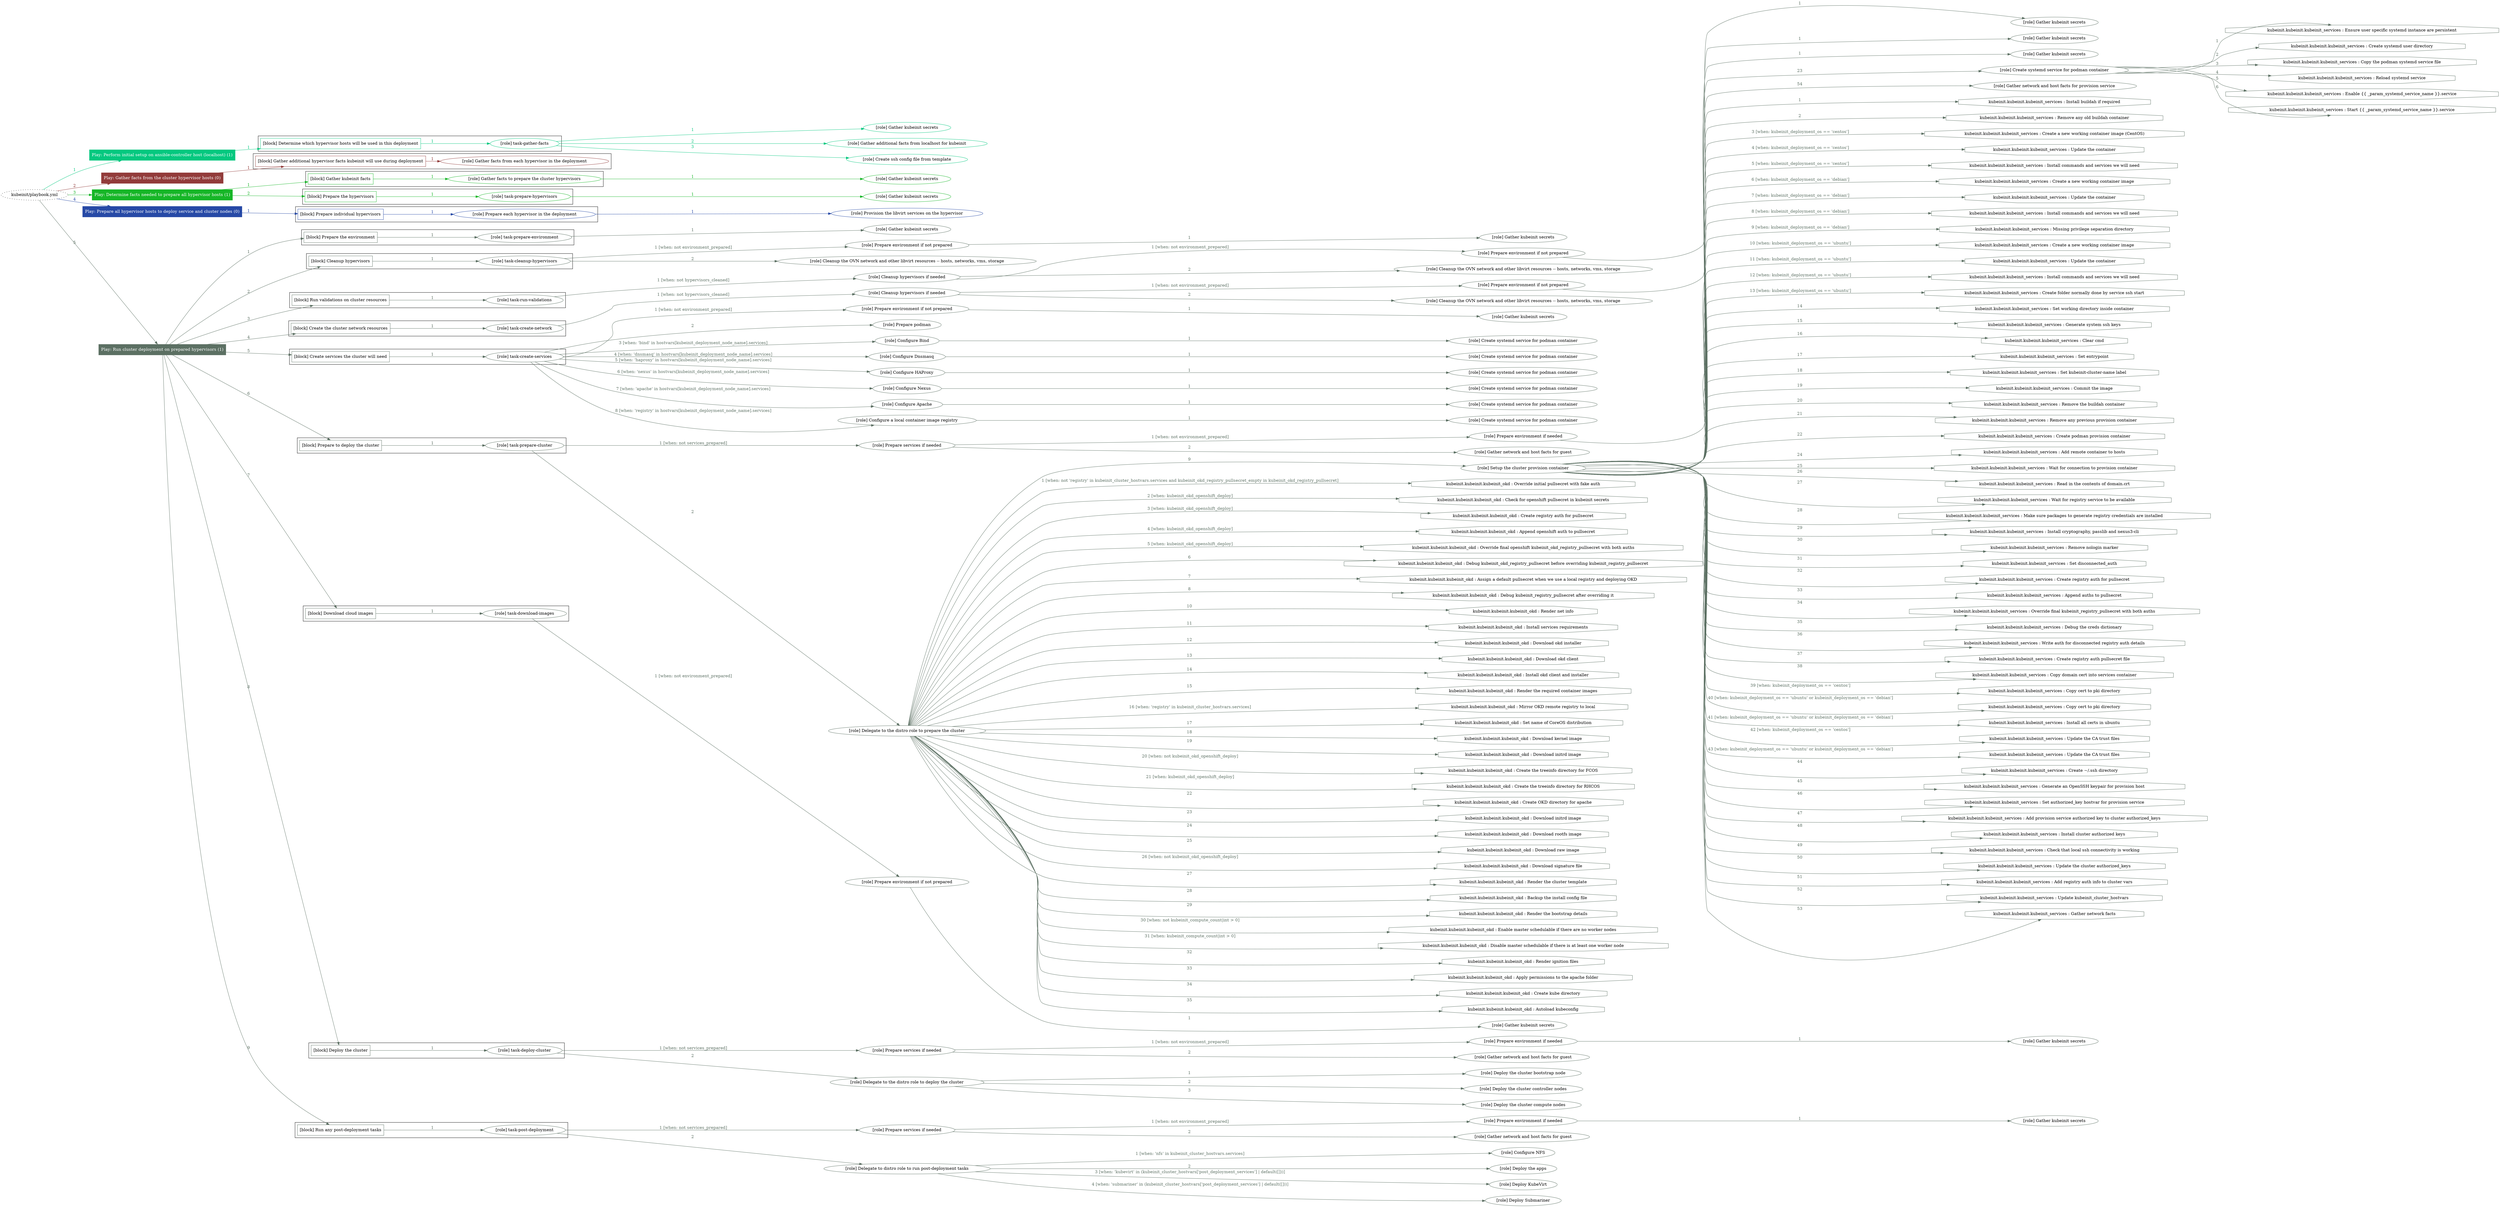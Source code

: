 digraph {
	graph [concentrate=true ordering=in rankdir=LR ratio=fill]
	edge [esep=5 sep=10]
	"kubeinit/playbook.yml" [URL="/home/runner/work/kubeinit/kubeinit/kubeinit/playbook.yml" id=playbook_5ce47cf9 style=dotted]
	play_26e02709 [label="Play: Perform initial setup on ansible-controller host (localhost) (1)" URL="/home/runner/work/kubeinit/kubeinit/kubeinit/playbook.yml" color="#04c87f" fontcolor="#ffffff" id=play_26e02709 shape=box style=filled tooltip=localhost]
	"kubeinit/playbook.yml" -> play_26e02709 [label="1 " color="#04c87f" fontcolor="#04c87f" id=edge_2eca8f25 labeltooltip="1 " tooltip="1 "]
	subgraph "Gather kubeinit secrets" {
		role_64f6e8ef [label="[role] Gather kubeinit secrets" URL="/home/runner/.ansible/collections/ansible_collections/kubeinit/kubeinit/roles/kubeinit_prepare/tasks/build_hypervisors_group.yml" color="#04c87f" id=role_64f6e8ef tooltip="Gather kubeinit secrets"]
	}
	subgraph "Gather additional facts from localhost for kubeinit" {
		role_716a119a [label="[role] Gather additional facts from localhost for kubeinit" URL="/home/runner/.ansible/collections/ansible_collections/kubeinit/kubeinit/roles/kubeinit_prepare/tasks/build_hypervisors_group.yml" color="#04c87f" id=role_716a119a tooltip="Gather additional facts from localhost for kubeinit"]
	}
	subgraph "Create ssh config file from template" {
		role_08125447 [label="[role] Create ssh config file from template" URL="/home/runner/.ansible/collections/ansible_collections/kubeinit/kubeinit/roles/kubeinit_prepare/tasks/build_hypervisors_group.yml" color="#04c87f" id=role_08125447 tooltip="Create ssh config file from template"]
	}
	subgraph "task-gather-facts" {
		role_82419489 [label="[role] task-gather-facts" URL="/home/runner/work/kubeinit/kubeinit/kubeinit/playbook.yml" color="#04c87f" id=role_82419489 tooltip="task-gather-facts"]
		role_82419489 -> role_64f6e8ef [label="1 " color="#04c87f" fontcolor="#04c87f" id=edge_5db0ecc0 labeltooltip="1 " tooltip="1 "]
		role_82419489 -> role_716a119a [label="2 " color="#04c87f" fontcolor="#04c87f" id=edge_f4a60251 labeltooltip="2 " tooltip="2 "]
		role_82419489 -> role_08125447 [label="3 " color="#04c87f" fontcolor="#04c87f" id=edge_9f3bdab5 labeltooltip="3 " tooltip="3 "]
	}
	subgraph "Play: Perform initial setup on ansible-controller host (localhost) (1)" {
		play_26e02709 -> block_77934aab [label=1 color="#04c87f" fontcolor="#04c87f" id=edge_9cf5811e labeltooltip=1 tooltip=1]
		subgraph cluster_block_77934aab {
			block_77934aab [label="[block] Determine which hypervisor hosts will be used in this deployment" URL="/home/runner/work/kubeinit/kubeinit/kubeinit/playbook.yml" color="#04c87f" id=block_77934aab labeltooltip="Determine which hypervisor hosts will be used in this deployment" shape=box tooltip="Determine which hypervisor hosts will be used in this deployment"]
			block_77934aab -> role_82419489 [label="1 " color="#04c87f" fontcolor="#04c87f" id=edge_fb2ccb6f labeltooltip="1 " tooltip="1 "]
		}
	}
	play_018f561c [label="Play: Gather facts from the cluster hypervisor hosts (0)" URL="/home/runner/work/kubeinit/kubeinit/kubeinit/playbook.yml" color="#923b3a" fontcolor="#ffffff" id=play_018f561c shape=box style=filled tooltip="Play: Gather facts from the cluster hypervisor hosts (0)"]
	"kubeinit/playbook.yml" -> play_018f561c [label="2 " color="#923b3a" fontcolor="#923b3a" id=edge_1645ef84 labeltooltip="2 " tooltip="2 "]
	subgraph "Gather facts from each hypervisor in the deployment" {
		role_26ca09ed [label="[role] Gather facts from each hypervisor in the deployment" URL="/home/runner/work/kubeinit/kubeinit/kubeinit/playbook.yml" color="#923b3a" id=role_26ca09ed tooltip="Gather facts from each hypervisor in the deployment"]
	}
	subgraph "Play: Gather facts from the cluster hypervisor hosts (0)" {
		play_018f561c -> block_3673f34b [label=1 color="#923b3a" fontcolor="#923b3a" id=edge_60ad2995 labeltooltip=1 tooltip=1]
		subgraph cluster_block_3673f34b {
			block_3673f34b [label="[block] Gather additional hypervisor facts kubeinit will use during deployment" URL="/home/runner/work/kubeinit/kubeinit/kubeinit/playbook.yml" color="#923b3a" id=block_3673f34b labeltooltip="Gather additional hypervisor facts kubeinit will use during deployment" shape=box tooltip="Gather additional hypervisor facts kubeinit will use during deployment"]
			block_3673f34b -> role_26ca09ed [label="1 " color="#923b3a" fontcolor="#923b3a" id=edge_3737149f labeltooltip="1 " tooltip="1 "]
		}
	}
	play_fc20be19 [label="Play: Determine facts needed to prepare all hypervisor hosts (1)" URL="/home/runner/work/kubeinit/kubeinit/kubeinit/playbook.yml" color="#16b627" fontcolor="#ffffff" id=play_fc20be19 shape=box style=filled tooltip=localhost]
	"kubeinit/playbook.yml" -> play_fc20be19 [label="3 " color="#16b627" fontcolor="#16b627" id=edge_f74b5147 labeltooltip="3 " tooltip="3 "]
	subgraph "Gather kubeinit secrets" {
		role_51c5c8c2 [label="[role] Gather kubeinit secrets" URL="/home/runner/.ansible/collections/ansible_collections/kubeinit/kubeinit/roles/kubeinit_prepare/tasks/gather_kubeinit_facts.yml" color="#16b627" id=role_51c5c8c2 tooltip="Gather kubeinit secrets"]
	}
	subgraph "Gather facts to prepare the cluster hypervisors" {
		role_57c5d602 [label="[role] Gather facts to prepare the cluster hypervisors" URL="/home/runner/work/kubeinit/kubeinit/kubeinit/playbook.yml" color="#16b627" id=role_57c5d602 tooltip="Gather facts to prepare the cluster hypervisors"]
		role_57c5d602 -> role_51c5c8c2 [label="1 " color="#16b627" fontcolor="#16b627" id=edge_24a87427 labeltooltip="1 " tooltip="1 "]
	}
	subgraph "Gather kubeinit secrets" {
		role_db24e86a [label="[role] Gather kubeinit secrets" URL="/home/runner/.ansible/collections/ansible_collections/kubeinit/kubeinit/roles/kubeinit_prepare/tasks/gather_kubeinit_facts.yml" color="#16b627" id=role_db24e86a tooltip="Gather kubeinit secrets"]
	}
	subgraph "task-prepare-hypervisors" {
		role_b77853cd [label="[role] task-prepare-hypervisors" URL="/home/runner/work/kubeinit/kubeinit/kubeinit/playbook.yml" color="#16b627" id=role_b77853cd tooltip="task-prepare-hypervisors"]
		role_b77853cd -> role_db24e86a [label="1 " color="#16b627" fontcolor="#16b627" id=edge_d713604a labeltooltip="1 " tooltip="1 "]
	}
	subgraph "Play: Determine facts needed to prepare all hypervisor hosts (1)" {
		play_fc20be19 -> block_228d67f8 [label=1 color="#16b627" fontcolor="#16b627" id=edge_b16969b1 labeltooltip=1 tooltip=1]
		subgraph cluster_block_228d67f8 {
			block_228d67f8 [label="[block] Gather kubeinit facts" URL="/home/runner/work/kubeinit/kubeinit/kubeinit/playbook.yml" color="#16b627" id=block_228d67f8 labeltooltip="Gather kubeinit facts" shape=box tooltip="Gather kubeinit facts"]
			block_228d67f8 -> role_57c5d602 [label="1 " color="#16b627" fontcolor="#16b627" id=edge_0dc0a48c labeltooltip="1 " tooltip="1 "]
		}
		play_fc20be19 -> block_2dcee7fb [label=2 color="#16b627" fontcolor="#16b627" id=edge_44c9794a labeltooltip=2 tooltip=2]
		subgraph cluster_block_2dcee7fb {
			block_2dcee7fb [label="[block] Prepare the hypervisors" URL="/home/runner/work/kubeinit/kubeinit/kubeinit/playbook.yml" color="#16b627" id=block_2dcee7fb labeltooltip="Prepare the hypervisors" shape=box tooltip="Prepare the hypervisors"]
			block_2dcee7fb -> role_b77853cd [label="1 " color="#16b627" fontcolor="#16b627" id=edge_923e64a3 labeltooltip="1 " tooltip="1 "]
		}
	}
	play_75461b42 [label="Play: Prepare all hypervisor hosts to deploy service and cluster nodes (0)" URL="/home/runner/work/kubeinit/kubeinit/kubeinit/playbook.yml" color="#2649a6" fontcolor="#ffffff" id=play_75461b42 shape=box style=filled tooltip="Play: Prepare all hypervisor hosts to deploy service and cluster nodes (0)"]
	"kubeinit/playbook.yml" -> play_75461b42 [label="4 " color="#2649a6" fontcolor="#2649a6" id=edge_e6fe5091 labeltooltip="4 " tooltip="4 "]
	subgraph "Provision the libvirt services on the hypervisor" {
		role_8a40e664 [label="[role] Provision the libvirt services on the hypervisor" URL="/home/runner/.ansible/collections/ansible_collections/kubeinit/kubeinit/roles/kubeinit_prepare/tasks/prepare_hypervisor.yml" color="#2649a6" id=role_8a40e664 tooltip="Provision the libvirt services on the hypervisor"]
	}
	subgraph "Prepare each hypervisor in the deployment" {
		role_22e6c90c [label="[role] Prepare each hypervisor in the deployment" URL="/home/runner/work/kubeinit/kubeinit/kubeinit/playbook.yml" color="#2649a6" id=role_22e6c90c tooltip="Prepare each hypervisor in the deployment"]
		role_22e6c90c -> role_8a40e664 [label="1 " color="#2649a6" fontcolor="#2649a6" id=edge_c143ba36 labeltooltip="1 " tooltip="1 "]
	}
	subgraph "Play: Prepare all hypervisor hosts to deploy service and cluster nodes (0)" {
		play_75461b42 -> block_635fab73 [label=1 color="#2649a6" fontcolor="#2649a6" id=edge_80f4788a labeltooltip=1 tooltip=1]
		subgraph cluster_block_635fab73 {
			block_635fab73 [label="[block] Prepare individual hypervisors" URL="/home/runner/work/kubeinit/kubeinit/kubeinit/playbook.yml" color="#2649a6" id=block_635fab73 labeltooltip="Prepare individual hypervisors" shape=box tooltip="Prepare individual hypervisors"]
			block_635fab73 -> role_22e6c90c [label="1 " color="#2649a6" fontcolor="#2649a6" id=edge_c3219793 labeltooltip="1 " tooltip="1 "]
		}
	}
	play_4b3b3fe6 [label="Play: Run cluster deployment on prepared hypervisors (1)" URL="/home/runner/work/kubeinit/kubeinit/kubeinit/playbook.yml" color="#5c7063" fontcolor="#ffffff" id=play_4b3b3fe6 shape=box style=filled tooltip=localhost]
	"kubeinit/playbook.yml" -> play_4b3b3fe6 [label="5 " color="#5c7063" fontcolor="#5c7063" id=edge_ade92250 labeltooltip="5 " tooltip="5 "]
	subgraph "Gather kubeinit secrets" {
		role_039e7c17 [label="[role] Gather kubeinit secrets" URL="/home/runner/.ansible/collections/ansible_collections/kubeinit/kubeinit/roles/kubeinit_prepare/tasks/gather_kubeinit_facts.yml" color="#5c7063" id=role_039e7c17 tooltip="Gather kubeinit secrets"]
	}
	subgraph "task-prepare-environment" {
		role_f64725a0 [label="[role] task-prepare-environment" URL="/home/runner/work/kubeinit/kubeinit/kubeinit/playbook.yml" color="#5c7063" id=role_f64725a0 tooltip="task-prepare-environment"]
		role_f64725a0 -> role_039e7c17 [label="1 " color="#5c7063" fontcolor="#5c7063" id=edge_ca3433fe labeltooltip="1 " tooltip="1 "]
	}
	subgraph "Gather kubeinit secrets" {
		role_596670df [label="[role] Gather kubeinit secrets" URL="/home/runner/.ansible/collections/ansible_collections/kubeinit/kubeinit/roles/kubeinit_prepare/tasks/gather_kubeinit_facts.yml" color="#5c7063" id=role_596670df tooltip="Gather kubeinit secrets"]
	}
	subgraph "Prepare environment if not prepared" {
		role_91c48959 [label="[role] Prepare environment if not prepared" URL="/home/runner/.ansible/collections/ansible_collections/kubeinit/kubeinit/roles/kubeinit_prepare/tasks/cleanup_hypervisors.yml" color="#5c7063" id=role_91c48959 tooltip="Prepare environment if not prepared"]
		role_91c48959 -> role_596670df [label="1 " color="#5c7063" fontcolor="#5c7063" id=edge_3b2f4b0c labeltooltip="1 " tooltip="1 "]
	}
	subgraph "Cleanup the OVN network and other libvirt resources -- hosts, networks, vms, storage" {
		role_8c0df00d [label="[role] Cleanup the OVN network and other libvirt resources -- hosts, networks, vms, storage" URL="/home/runner/.ansible/collections/ansible_collections/kubeinit/kubeinit/roles/kubeinit_prepare/tasks/cleanup_hypervisors.yml" color="#5c7063" id=role_8c0df00d tooltip="Cleanup the OVN network and other libvirt resources -- hosts, networks, vms, storage"]
	}
	subgraph "task-cleanup-hypervisors" {
		role_87325771 [label="[role] task-cleanup-hypervisors" URL="/home/runner/work/kubeinit/kubeinit/kubeinit/playbook.yml" color="#5c7063" id=role_87325771 tooltip="task-cleanup-hypervisors"]
		role_87325771 -> role_91c48959 [label="1 [when: not environment_prepared]" color="#5c7063" fontcolor="#5c7063" id=edge_5e66423a labeltooltip="1 [when: not environment_prepared]" tooltip="1 [when: not environment_prepared]"]
		role_87325771 -> role_8c0df00d [label="2 " color="#5c7063" fontcolor="#5c7063" id=edge_b66d539c labeltooltip="2 " tooltip="2 "]
	}
	subgraph "Gather kubeinit secrets" {
		role_6307802b [label="[role] Gather kubeinit secrets" URL="/home/runner/.ansible/collections/ansible_collections/kubeinit/kubeinit/roles/kubeinit_prepare/tasks/gather_kubeinit_facts.yml" color="#5c7063" id=role_6307802b tooltip="Gather kubeinit secrets"]
	}
	subgraph "Prepare environment if not prepared" {
		role_a6c9cc56 [label="[role] Prepare environment if not prepared" URL="/home/runner/.ansible/collections/ansible_collections/kubeinit/kubeinit/roles/kubeinit_prepare/tasks/cleanup_hypervisors.yml" color="#5c7063" id=role_a6c9cc56 tooltip="Prepare environment if not prepared"]
		role_a6c9cc56 -> role_6307802b [label="1 " color="#5c7063" fontcolor="#5c7063" id=edge_4e614efc labeltooltip="1 " tooltip="1 "]
	}
	subgraph "Cleanup the OVN network and other libvirt resources -- hosts, networks, vms, storage" {
		role_5ad399af [label="[role] Cleanup the OVN network and other libvirt resources -- hosts, networks, vms, storage" URL="/home/runner/.ansible/collections/ansible_collections/kubeinit/kubeinit/roles/kubeinit_prepare/tasks/cleanup_hypervisors.yml" color="#5c7063" id=role_5ad399af tooltip="Cleanup the OVN network and other libvirt resources -- hosts, networks, vms, storage"]
	}
	subgraph "Cleanup hypervisors if needed" {
		role_fdf064af [label="[role] Cleanup hypervisors if needed" URL="/home/runner/.ansible/collections/ansible_collections/kubeinit/kubeinit/roles/kubeinit_validations/tasks/main.yml" color="#5c7063" id=role_fdf064af tooltip="Cleanup hypervisors if needed"]
		role_fdf064af -> role_a6c9cc56 [label="1 [when: not environment_prepared]" color="#5c7063" fontcolor="#5c7063" id=edge_fad28288 labeltooltip="1 [when: not environment_prepared]" tooltip="1 [when: not environment_prepared]"]
		role_fdf064af -> role_5ad399af [label="2 " color="#5c7063" fontcolor="#5c7063" id=edge_0901f88a labeltooltip="2 " tooltip="2 "]
	}
	subgraph "task-run-validations" {
		role_43e2c4ac [label="[role] task-run-validations" URL="/home/runner/work/kubeinit/kubeinit/kubeinit/playbook.yml" color="#5c7063" id=role_43e2c4ac tooltip="task-run-validations"]
		role_43e2c4ac -> role_fdf064af [label="1 [when: not hypervisors_cleaned]" color="#5c7063" fontcolor="#5c7063" id=edge_16040ba3 labeltooltip="1 [when: not hypervisors_cleaned]" tooltip="1 [when: not hypervisors_cleaned]"]
	}
	subgraph "Gather kubeinit secrets" {
		role_741f7b18 [label="[role] Gather kubeinit secrets" URL="/home/runner/.ansible/collections/ansible_collections/kubeinit/kubeinit/roles/kubeinit_prepare/tasks/gather_kubeinit_facts.yml" color="#5c7063" id=role_741f7b18 tooltip="Gather kubeinit secrets"]
	}
	subgraph "Prepare environment if not prepared" {
		role_30dae1da [label="[role] Prepare environment if not prepared" URL="/home/runner/.ansible/collections/ansible_collections/kubeinit/kubeinit/roles/kubeinit_prepare/tasks/cleanup_hypervisors.yml" color="#5c7063" id=role_30dae1da tooltip="Prepare environment if not prepared"]
		role_30dae1da -> role_741f7b18 [label="1 " color="#5c7063" fontcolor="#5c7063" id=edge_7ceca27c labeltooltip="1 " tooltip="1 "]
	}
	subgraph "Cleanup the OVN network and other libvirt resources -- hosts, networks, vms, storage" {
		role_843521fb [label="[role] Cleanup the OVN network and other libvirt resources -- hosts, networks, vms, storage" URL="/home/runner/.ansible/collections/ansible_collections/kubeinit/kubeinit/roles/kubeinit_prepare/tasks/cleanup_hypervisors.yml" color="#5c7063" id=role_843521fb tooltip="Cleanup the OVN network and other libvirt resources -- hosts, networks, vms, storage"]
	}
	subgraph "Cleanup hypervisors if needed" {
		role_c052e45d [label="[role] Cleanup hypervisors if needed" URL="/home/runner/.ansible/collections/ansible_collections/kubeinit/kubeinit/roles/kubeinit_libvirt/tasks/create_network.yml" color="#5c7063" id=role_c052e45d tooltip="Cleanup hypervisors if needed"]
		role_c052e45d -> role_30dae1da [label="1 [when: not environment_prepared]" color="#5c7063" fontcolor="#5c7063" id=edge_7e01038a labeltooltip="1 [when: not environment_prepared]" tooltip="1 [when: not environment_prepared]"]
		role_c052e45d -> role_843521fb [label="2 " color="#5c7063" fontcolor="#5c7063" id=edge_791a32fd labeltooltip="2 " tooltip="2 "]
	}
	subgraph "task-create-network" {
		role_453f5910 [label="[role] task-create-network" URL="/home/runner/work/kubeinit/kubeinit/kubeinit/playbook.yml" color="#5c7063" id=role_453f5910 tooltip="task-create-network"]
		role_453f5910 -> role_c052e45d [label="1 [when: not hypervisors_cleaned]" color="#5c7063" fontcolor="#5c7063" id=edge_6a4125f5 labeltooltip="1 [when: not hypervisors_cleaned]" tooltip="1 [when: not hypervisors_cleaned]"]
	}
	subgraph "Gather kubeinit secrets" {
		role_a2bc9462 [label="[role] Gather kubeinit secrets" URL="/home/runner/.ansible/collections/ansible_collections/kubeinit/kubeinit/roles/kubeinit_prepare/tasks/gather_kubeinit_facts.yml" color="#5c7063" id=role_a2bc9462 tooltip="Gather kubeinit secrets"]
	}
	subgraph "Prepare environment if not prepared" {
		role_923f0f1a [label="[role] Prepare environment if not prepared" URL="/home/runner/.ansible/collections/ansible_collections/kubeinit/kubeinit/roles/kubeinit_services/tasks/main.yml" color="#5c7063" id=role_923f0f1a tooltip="Prepare environment if not prepared"]
		role_923f0f1a -> role_a2bc9462 [label="1 " color="#5c7063" fontcolor="#5c7063" id=edge_b9854c63 labeltooltip="1 " tooltip="1 "]
	}
	subgraph "Prepare podman" {
		role_377656c1 [label="[role] Prepare podman" URL="/home/runner/.ansible/collections/ansible_collections/kubeinit/kubeinit/roles/kubeinit_services/tasks/00_create_service_pod.yml" color="#5c7063" id=role_377656c1 tooltip="Prepare podman"]
	}
	subgraph "Create systemd service for podman container" {
		role_a3edb7d6 [label="[role] Create systemd service for podman container" URL="/home/runner/.ansible/collections/ansible_collections/kubeinit/kubeinit/roles/kubeinit_bind/tasks/main.yml" color="#5c7063" id=role_a3edb7d6 tooltip="Create systemd service for podman container"]
	}
	subgraph "Configure Bind" {
		role_461b1fab [label="[role] Configure Bind" URL="/home/runner/.ansible/collections/ansible_collections/kubeinit/kubeinit/roles/kubeinit_services/tasks/start_services_containers.yml" color="#5c7063" id=role_461b1fab tooltip="Configure Bind"]
		role_461b1fab -> role_a3edb7d6 [label="1 " color="#5c7063" fontcolor="#5c7063" id=edge_f68eab89 labeltooltip="1 " tooltip="1 "]
	}
	subgraph "Create systemd service for podman container" {
		role_7d4354ff [label="[role] Create systemd service for podman container" URL="/home/runner/.ansible/collections/ansible_collections/kubeinit/kubeinit/roles/kubeinit_dnsmasq/tasks/main.yml" color="#5c7063" id=role_7d4354ff tooltip="Create systemd service for podman container"]
	}
	subgraph "Configure Dnsmasq" {
		role_53002dbe [label="[role] Configure Dnsmasq" URL="/home/runner/.ansible/collections/ansible_collections/kubeinit/kubeinit/roles/kubeinit_services/tasks/start_services_containers.yml" color="#5c7063" id=role_53002dbe tooltip="Configure Dnsmasq"]
		role_53002dbe -> role_7d4354ff [label="1 " color="#5c7063" fontcolor="#5c7063" id=edge_b355af2f labeltooltip="1 " tooltip="1 "]
	}
	subgraph "Create systemd service for podman container" {
		role_88dff042 [label="[role] Create systemd service for podman container" URL="/home/runner/.ansible/collections/ansible_collections/kubeinit/kubeinit/roles/kubeinit_haproxy/tasks/main.yml" color="#5c7063" id=role_88dff042 tooltip="Create systemd service for podman container"]
	}
	subgraph "Configure HAProxy" {
		role_cb07a581 [label="[role] Configure HAProxy" URL="/home/runner/.ansible/collections/ansible_collections/kubeinit/kubeinit/roles/kubeinit_services/tasks/start_services_containers.yml" color="#5c7063" id=role_cb07a581 tooltip="Configure HAProxy"]
		role_cb07a581 -> role_88dff042 [label="1 " color="#5c7063" fontcolor="#5c7063" id=edge_88c7e74c labeltooltip="1 " tooltip="1 "]
	}
	subgraph "Create systemd service for podman container" {
		role_2a30c11c [label="[role] Create systemd service for podman container" URL="/home/runner/.ansible/collections/ansible_collections/kubeinit/kubeinit/roles/kubeinit_nexus/tasks/main.yml" color="#5c7063" id=role_2a30c11c tooltip="Create systemd service for podman container"]
	}
	subgraph "Configure Nexus" {
		role_38667035 [label="[role] Configure Nexus" URL="/home/runner/.ansible/collections/ansible_collections/kubeinit/kubeinit/roles/kubeinit_services/tasks/start_services_containers.yml" color="#5c7063" id=role_38667035 tooltip="Configure Nexus"]
		role_38667035 -> role_2a30c11c [label="1 " color="#5c7063" fontcolor="#5c7063" id=edge_24b20bfe labeltooltip="1 " tooltip="1 "]
	}
	subgraph "Create systemd service for podman container" {
		role_e9a7f68f [label="[role] Create systemd service for podman container" URL="/home/runner/.ansible/collections/ansible_collections/kubeinit/kubeinit/roles/kubeinit_apache/tasks/main.yml" color="#5c7063" id=role_e9a7f68f tooltip="Create systemd service for podman container"]
	}
	subgraph "Configure Apache" {
		role_2d7a7053 [label="[role] Configure Apache" URL="/home/runner/.ansible/collections/ansible_collections/kubeinit/kubeinit/roles/kubeinit_services/tasks/start_services_containers.yml" color="#5c7063" id=role_2d7a7053 tooltip="Configure Apache"]
		role_2d7a7053 -> role_e9a7f68f [label="1 " color="#5c7063" fontcolor="#5c7063" id=edge_25bed877 labeltooltip="1 " tooltip="1 "]
	}
	subgraph "Create systemd service for podman container" {
		role_70517e07 [label="[role] Create systemd service for podman container" URL="/home/runner/.ansible/collections/ansible_collections/kubeinit/kubeinit/roles/kubeinit_registry/tasks/main.yml" color="#5c7063" id=role_70517e07 tooltip="Create systemd service for podman container"]
	}
	subgraph "Configure a local container image registry" {
		role_65b1edca [label="[role] Configure a local container image registry" URL="/home/runner/.ansible/collections/ansible_collections/kubeinit/kubeinit/roles/kubeinit_services/tasks/start_services_containers.yml" color="#5c7063" id=role_65b1edca tooltip="Configure a local container image registry"]
		role_65b1edca -> role_70517e07 [label="1 " color="#5c7063" fontcolor="#5c7063" id=edge_2252de09 labeltooltip="1 " tooltip="1 "]
	}
	subgraph "task-create-services" {
		role_6515c2ab [label="[role] task-create-services" URL="/home/runner/work/kubeinit/kubeinit/kubeinit/playbook.yml" color="#5c7063" id=role_6515c2ab tooltip="task-create-services"]
		role_6515c2ab -> role_923f0f1a [label="1 [when: not environment_prepared]" color="#5c7063" fontcolor="#5c7063" id=edge_743b6e7b labeltooltip="1 [when: not environment_prepared]" tooltip="1 [when: not environment_prepared]"]
		role_6515c2ab -> role_377656c1 [label="2 " color="#5c7063" fontcolor="#5c7063" id=edge_84b7aec8 labeltooltip="2 " tooltip="2 "]
		role_6515c2ab -> role_461b1fab [label="3 [when: 'bind' in hostvars[kubeinit_deployment_node_name].services]" color="#5c7063" fontcolor="#5c7063" id=edge_1091c488 labeltooltip="3 [when: 'bind' in hostvars[kubeinit_deployment_node_name].services]" tooltip="3 [when: 'bind' in hostvars[kubeinit_deployment_node_name].services]"]
		role_6515c2ab -> role_53002dbe [label="4 [when: 'dnsmasq' in hostvars[kubeinit_deployment_node_name].services]" color="#5c7063" fontcolor="#5c7063" id=edge_81aff3d0 labeltooltip="4 [when: 'dnsmasq' in hostvars[kubeinit_deployment_node_name].services]" tooltip="4 [when: 'dnsmasq' in hostvars[kubeinit_deployment_node_name].services]"]
		role_6515c2ab -> role_cb07a581 [label="5 [when: 'haproxy' in hostvars[kubeinit_deployment_node_name].services]" color="#5c7063" fontcolor="#5c7063" id=edge_f7ca40d7 labeltooltip="5 [when: 'haproxy' in hostvars[kubeinit_deployment_node_name].services]" tooltip="5 [when: 'haproxy' in hostvars[kubeinit_deployment_node_name].services]"]
		role_6515c2ab -> role_38667035 [label="6 [when: 'nexus' in hostvars[kubeinit_deployment_node_name].services]" color="#5c7063" fontcolor="#5c7063" id=edge_eb9647d1 labeltooltip="6 [when: 'nexus' in hostvars[kubeinit_deployment_node_name].services]" tooltip="6 [when: 'nexus' in hostvars[kubeinit_deployment_node_name].services]"]
		role_6515c2ab -> role_2d7a7053 [label="7 [when: 'apache' in hostvars[kubeinit_deployment_node_name].services]" color="#5c7063" fontcolor="#5c7063" id=edge_781db4ac labeltooltip="7 [when: 'apache' in hostvars[kubeinit_deployment_node_name].services]" tooltip="7 [when: 'apache' in hostvars[kubeinit_deployment_node_name].services]"]
		role_6515c2ab -> role_65b1edca [label="8 [when: 'registry' in hostvars[kubeinit_deployment_node_name].services]" color="#5c7063" fontcolor="#5c7063" id=edge_e008bbdb labeltooltip="8 [when: 'registry' in hostvars[kubeinit_deployment_node_name].services]" tooltip="8 [when: 'registry' in hostvars[kubeinit_deployment_node_name].services]"]
	}
	subgraph "Gather kubeinit secrets" {
		role_95ebf01b [label="[role] Gather kubeinit secrets" URL="/home/runner/.ansible/collections/ansible_collections/kubeinit/kubeinit/roles/kubeinit_prepare/tasks/gather_kubeinit_facts.yml" color="#5c7063" id=role_95ebf01b tooltip="Gather kubeinit secrets"]
	}
	subgraph "Prepare environment if needed" {
		role_0715a04b [label="[role] Prepare environment if needed" URL="/home/runner/.ansible/collections/ansible_collections/kubeinit/kubeinit/roles/kubeinit_services/tasks/prepare_services.yml" color="#5c7063" id=role_0715a04b tooltip="Prepare environment if needed"]
		role_0715a04b -> role_95ebf01b [label="1 " color="#5c7063" fontcolor="#5c7063" id=edge_eb6adb98 labeltooltip="1 " tooltip="1 "]
	}
	subgraph "Gather network and host facts for guest" {
		role_0fcd9ad6 [label="[role] Gather network and host facts for guest" URL="/home/runner/.ansible/collections/ansible_collections/kubeinit/kubeinit/roles/kubeinit_services/tasks/prepare_services.yml" color="#5c7063" id=role_0fcd9ad6 tooltip="Gather network and host facts for guest"]
	}
	subgraph "Prepare services if needed" {
		role_558c69e2 [label="[role] Prepare services if needed" URL="/home/runner/.ansible/collections/ansible_collections/kubeinit/kubeinit/roles/kubeinit_prepare/tasks/prepare_cluster.yml" color="#5c7063" id=role_558c69e2 tooltip="Prepare services if needed"]
		role_558c69e2 -> role_0715a04b [label="1 [when: not environment_prepared]" color="#5c7063" fontcolor="#5c7063" id=edge_49c8c442 labeltooltip="1 [when: not environment_prepared]" tooltip="1 [when: not environment_prepared]"]
		role_558c69e2 -> role_0fcd9ad6 [label="2 " color="#5c7063" fontcolor="#5c7063" id=edge_d7c8aa75 labeltooltip="2 " tooltip="2 "]
	}
	subgraph "Create systemd service for podman container" {
		role_0a343615 [label="[role] Create systemd service for podman container" URL="/home/runner/.ansible/collections/ansible_collections/kubeinit/kubeinit/roles/kubeinit_services/tasks/create_provision_container.yml" color="#5c7063" id=role_0a343615 tooltip="Create systemd service for podman container"]
		task_a4307e53 [label="kubeinit.kubeinit.kubeinit_services : Ensure user specific systemd instance are persistent" URL="/home/runner/.ansible/collections/ansible_collections/kubeinit/kubeinit/roles/kubeinit_services/tasks/create_managed_service.yml" color="#5c7063" id=task_a4307e53 shape=octagon tooltip="kubeinit.kubeinit.kubeinit_services : Ensure user specific systemd instance are persistent"]
		role_0a343615 -> task_a4307e53 [label="1 " color="#5c7063" fontcolor="#5c7063" id=edge_707175ff labeltooltip="1 " tooltip="1 "]
		task_e9426978 [label="kubeinit.kubeinit.kubeinit_services : Create systemd user directory" URL="/home/runner/.ansible/collections/ansible_collections/kubeinit/kubeinit/roles/kubeinit_services/tasks/create_managed_service.yml" color="#5c7063" id=task_e9426978 shape=octagon tooltip="kubeinit.kubeinit.kubeinit_services : Create systemd user directory"]
		role_0a343615 -> task_e9426978 [label="2 " color="#5c7063" fontcolor="#5c7063" id=edge_79499234 labeltooltip="2 " tooltip="2 "]
		task_caa12f4a [label="kubeinit.kubeinit.kubeinit_services : Copy the podman systemd service file" URL="/home/runner/.ansible/collections/ansible_collections/kubeinit/kubeinit/roles/kubeinit_services/tasks/create_managed_service.yml" color="#5c7063" id=task_caa12f4a shape=octagon tooltip="kubeinit.kubeinit.kubeinit_services : Copy the podman systemd service file"]
		role_0a343615 -> task_caa12f4a [label="3 " color="#5c7063" fontcolor="#5c7063" id=edge_e7573873 labeltooltip="3 " tooltip="3 "]
		task_9000622a [label="kubeinit.kubeinit.kubeinit_services : Reload systemd service" URL="/home/runner/.ansible/collections/ansible_collections/kubeinit/kubeinit/roles/kubeinit_services/tasks/create_managed_service.yml" color="#5c7063" id=task_9000622a shape=octagon tooltip="kubeinit.kubeinit.kubeinit_services : Reload systemd service"]
		role_0a343615 -> task_9000622a [label="4 " color="#5c7063" fontcolor="#5c7063" id=edge_54ddb219 labeltooltip="4 " tooltip="4 "]
		task_d24e21af [label="kubeinit.kubeinit.kubeinit_services : Enable {{ _param_systemd_service_name }}.service" URL="/home/runner/.ansible/collections/ansible_collections/kubeinit/kubeinit/roles/kubeinit_services/tasks/create_managed_service.yml" color="#5c7063" id=task_d24e21af shape=octagon tooltip="kubeinit.kubeinit.kubeinit_services : Enable {{ _param_systemd_service_name }}.service"]
		role_0a343615 -> task_d24e21af [label="5 " color="#5c7063" fontcolor="#5c7063" id=edge_98d17fb4 labeltooltip="5 " tooltip="5 "]
		task_02c3048b [label="kubeinit.kubeinit.kubeinit_services : Start {{ _param_systemd_service_name }}.service" URL="/home/runner/.ansible/collections/ansible_collections/kubeinit/kubeinit/roles/kubeinit_services/tasks/create_managed_service.yml" color="#5c7063" id=task_02c3048b shape=octagon tooltip="kubeinit.kubeinit.kubeinit_services : Start {{ _param_systemd_service_name }}.service"]
		role_0a343615 -> task_02c3048b [label="6 " color="#5c7063" fontcolor="#5c7063" id=edge_5beb32f9 labeltooltip="6 " tooltip="6 "]
	}
	subgraph "Gather network and host facts for provision service" {
		role_9140ce07 [label="[role] Gather network and host facts for provision service" URL="/home/runner/.ansible/collections/ansible_collections/kubeinit/kubeinit/roles/kubeinit_services/tasks/create_provision_container.yml" color="#5c7063" id=role_9140ce07 tooltip="Gather network and host facts for provision service"]
	}
	subgraph "Setup the cluster provision container" {
		role_1021bb06 [label="[role] Setup the cluster provision container" URL="/home/runner/.ansible/collections/ansible_collections/kubeinit/kubeinit/roles/kubeinit_okd/tasks/prepare_cluster.yml" color="#5c7063" id=role_1021bb06 tooltip="Setup the cluster provision container"]
		task_1501e053 [label="kubeinit.kubeinit.kubeinit_services : Install buildah if required" URL="/home/runner/.ansible/collections/ansible_collections/kubeinit/kubeinit/roles/kubeinit_services/tasks/create_provision_container.yml" color="#5c7063" id=task_1501e053 shape=octagon tooltip="kubeinit.kubeinit.kubeinit_services : Install buildah if required"]
		role_1021bb06 -> task_1501e053 [label="1 " color="#5c7063" fontcolor="#5c7063" id=edge_7b9d914a labeltooltip="1 " tooltip="1 "]
		task_3875699d [label="kubeinit.kubeinit.kubeinit_services : Remove any old buildah container" URL="/home/runner/.ansible/collections/ansible_collections/kubeinit/kubeinit/roles/kubeinit_services/tasks/create_provision_container.yml" color="#5c7063" id=task_3875699d shape=octagon tooltip="kubeinit.kubeinit.kubeinit_services : Remove any old buildah container"]
		role_1021bb06 -> task_3875699d [label="2 " color="#5c7063" fontcolor="#5c7063" id=edge_33a3046f labeltooltip="2 " tooltip="2 "]
		task_9b5e8323 [label="kubeinit.kubeinit.kubeinit_services : Create a new working container image (CentOS)" URL="/home/runner/.ansible/collections/ansible_collections/kubeinit/kubeinit/roles/kubeinit_services/tasks/create_provision_container.yml" color="#5c7063" id=task_9b5e8323 shape=octagon tooltip="kubeinit.kubeinit.kubeinit_services : Create a new working container image (CentOS)"]
		role_1021bb06 -> task_9b5e8323 [label="3 [when: kubeinit_deployment_os == 'centos']" color="#5c7063" fontcolor="#5c7063" id=edge_42868f64 labeltooltip="3 [when: kubeinit_deployment_os == 'centos']" tooltip="3 [when: kubeinit_deployment_os == 'centos']"]
		task_50004d6b [label="kubeinit.kubeinit.kubeinit_services : Update the container" URL="/home/runner/.ansible/collections/ansible_collections/kubeinit/kubeinit/roles/kubeinit_services/tasks/create_provision_container.yml" color="#5c7063" id=task_50004d6b shape=octagon tooltip="kubeinit.kubeinit.kubeinit_services : Update the container"]
		role_1021bb06 -> task_50004d6b [label="4 [when: kubeinit_deployment_os == 'centos']" color="#5c7063" fontcolor="#5c7063" id=edge_ad89b67b labeltooltip="4 [when: kubeinit_deployment_os == 'centos']" tooltip="4 [when: kubeinit_deployment_os == 'centos']"]
		task_3b39f0fc [label="kubeinit.kubeinit.kubeinit_services : Install commands and services we will need" URL="/home/runner/.ansible/collections/ansible_collections/kubeinit/kubeinit/roles/kubeinit_services/tasks/create_provision_container.yml" color="#5c7063" id=task_3b39f0fc shape=octagon tooltip="kubeinit.kubeinit.kubeinit_services : Install commands and services we will need"]
		role_1021bb06 -> task_3b39f0fc [label="5 [when: kubeinit_deployment_os == 'centos']" color="#5c7063" fontcolor="#5c7063" id=edge_ffeb2e1e labeltooltip="5 [when: kubeinit_deployment_os == 'centos']" tooltip="5 [when: kubeinit_deployment_os == 'centos']"]
		task_a50f2b01 [label="kubeinit.kubeinit.kubeinit_services : Create a new working container image" URL="/home/runner/.ansible/collections/ansible_collections/kubeinit/kubeinit/roles/kubeinit_services/tasks/create_provision_container.yml" color="#5c7063" id=task_a50f2b01 shape=octagon tooltip="kubeinit.kubeinit.kubeinit_services : Create a new working container image"]
		role_1021bb06 -> task_a50f2b01 [label="6 [when: kubeinit_deployment_os == 'debian']" color="#5c7063" fontcolor="#5c7063" id=edge_79c1726a labeltooltip="6 [when: kubeinit_deployment_os == 'debian']" tooltip="6 [when: kubeinit_deployment_os == 'debian']"]
		task_f32be1bf [label="kubeinit.kubeinit.kubeinit_services : Update the container" URL="/home/runner/.ansible/collections/ansible_collections/kubeinit/kubeinit/roles/kubeinit_services/tasks/create_provision_container.yml" color="#5c7063" id=task_f32be1bf shape=octagon tooltip="kubeinit.kubeinit.kubeinit_services : Update the container"]
		role_1021bb06 -> task_f32be1bf [label="7 [when: kubeinit_deployment_os == 'debian']" color="#5c7063" fontcolor="#5c7063" id=edge_32c06577 labeltooltip="7 [when: kubeinit_deployment_os == 'debian']" tooltip="7 [when: kubeinit_deployment_os == 'debian']"]
		task_2d6eb0aa [label="kubeinit.kubeinit.kubeinit_services : Install commands and services we will need" URL="/home/runner/.ansible/collections/ansible_collections/kubeinit/kubeinit/roles/kubeinit_services/tasks/create_provision_container.yml" color="#5c7063" id=task_2d6eb0aa shape=octagon tooltip="kubeinit.kubeinit.kubeinit_services : Install commands and services we will need"]
		role_1021bb06 -> task_2d6eb0aa [label="8 [when: kubeinit_deployment_os == 'debian']" color="#5c7063" fontcolor="#5c7063" id=edge_ef6888a2 labeltooltip="8 [when: kubeinit_deployment_os == 'debian']" tooltip="8 [when: kubeinit_deployment_os == 'debian']"]
		task_f4d9fb6f [label="kubeinit.kubeinit.kubeinit_services : Missing privilege separation directory" URL="/home/runner/.ansible/collections/ansible_collections/kubeinit/kubeinit/roles/kubeinit_services/tasks/create_provision_container.yml" color="#5c7063" id=task_f4d9fb6f shape=octagon tooltip="kubeinit.kubeinit.kubeinit_services : Missing privilege separation directory"]
		role_1021bb06 -> task_f4d9fb6f [label="9 [when: kubeinit_deployment_os == 'debian']" color="#5c7063" fontcolor="#5c7063" id=edge_b632d1d5 labeltooltip="9 [when: kubeinit_deployment_os == 'debian']" tooltip="9 [when: kubeinit_deployment_os == 'debian']"]
		task_e876602f [label="kubeinit.kubeinit.kubeinit_services : Create a new working container image" URL="/home/runner/.ansible/collections/ansible_collections/kubeinit/kubeinit/roles/kubeinit_services/tasks/create_provision_container.yml" color="#5c7063" id=task_e876602f shape=octagon tooltip="kubeinit.kubeinit.kubeinit_services : Create a new working container image"]
		role_1021bb06 -> task_e876602f [label="10 [when: kubeinit_deployment_os == 'ubuntu']" color="#5c7063" fontcolor="#5c7063" id=edge_399a4ebc labeltooltip="10 [when: kubeinit_deployment_os == 'ubuntu']" tooltip="10 [when: kubeinit_deployment_os == 'ubuntu']"]
		task_26c19df3 [label="kubeinit.kubeinit.kubeinit_services : Update the container" URL="/home/runner/.ansible/collections/ansible_collections/kubeinit/kubeinit/roles/kubeinit_services/tasks/create_provision_container.yml" color="#5c7063" id=task_26c19df3 shape=octagon tooltip="kubeinit.kubeinit.kubeinit_services : Update the container"]
		role_1021bb06 -> task_26c19df3 [label="11 [when: kubeinit_deployment_os == 'ubuntu']" color="#5c7063" fontcolor="#5c7063" id=edge_ff4ab306 labeltooltip="11 [when: kubeinit_deployment_os == 'ubuntu']" tooltip="11 [when: kubeinit_deployment_os == 'ubuntu']"]
		task_83b9c284 [label="kubeinit.kubeinit.kubeinit_services : Install commands and services we will need" URL="/home/runner/.ansible/collections/ansible_collections/kubeinit/kubeinit/roles/kubeinit_services/tasks/create_provision_container.yml" color="#5c7063" id=task_83b9c284 shape=octagon tooltip="kubeinit.kubeinit.kubeinit_services : Install commands and services we will need"]
		role_1021bb06 -> task_83b9c284 [label="12 [when: kubeinit_deployment_os == 'ubuntu']" color="#5c7063" fontcolor="#5c7063" id=edge_d73943af labeltooltip="12 [when: kubeinit_deployment_os == 'ubuntu']" tooltip="12 [when: kubeinit_deployment_os == 'ubuntu']"]
		task_2f9ada78 [label="kubeinit.kubeinit.kubeinit_services : Create folder normally done by service ssh start" URL="/home/runner/.ansible/collections/ansible_collections/kubeinit/kubeinit/roles/kubeinit_services/tasks/create_provision_container.yml" color="#5c7063" id=task_2f9ada78 shape=octagon tooltip="kubeinit.kubeinit.kubeinit_services : Create folder normally done by service ssh start"]
		role_1021bb06 -> task_2f9ada78 [label="13 [when: kubeinit_deployment_os == 'ubuntu']" color="#5c7063" fontcolor="#5c7063" id=edge_c46be836 labeltooltip="13 [when: kubeinit_deployment_os == 'ubuntu']" tooltip="13 [when: kubeinit_deployment_os == 'ubuntu']"]
		task_fe17ca31 [label="kubeinit.kubeinit.kubeinit_services : Set working directory inside container" URL="/home/runner/.ansible/collections/ansible_collections/kubeinit/kubeinit/roles/kubeinit_services/tasks/create_provision_container.yml" color="#5c7063" id=task_fe17ca31 shape=octagon tooltip="kubeinit.kubeinit.kubeinit_services : Set working directory inside container"]
		role_1021bb06 -> task_fe17ca31 [label="14 " color="#5c7063" fontcolor="#5c7063" id=edge_2035fc23 labeltooltip="14 " tooltip="14 "]
		task_99ef0d84 [label="kubeinit.kubeinit.kubeinit_services : Generate system ssh keys" URL="/home/runner/.ansible/collections/ansible_collections/kubeinit/kubeinit/roles/kubeinit_services/tasks/create_provision_container.yml" color="#5c7063" id=task_99ef0d84 shape=octagon tooltip="kubeinit.kubeinit.kubeinit_services : Generate system ssh keys"]
		role_1021bb06 -> task_99ef0d84 [label="15 " color="#5c7063" fontcolor="#5c7063" id=edge_1a403281 labeltooltip="15 " tooltip="15 "]
		task_aa5e84a0 [label="kubeinit.kubeinit.kubeinit_services : Clear cmd" URL="/home/runner/.ansible/collections/ansible_collections/kubeinit/kubeinit/roles/kubeinit_services/tasks/create_provision_container.yml" color="#5c7063" id=task_aa5e84a0 shape=octagon tooltip="kubeinit.kubeinit.kubeinit_services : Clear cmd"]
		role_1021bb06 -> task_aa5e84a0 [label="16 " color="#5c7063" fontcolor="#5c7063" id=edge_d63e0a25 labeltooltip="16 " tooltip="16 "]
		task_715d4696 [label="kubeinit.kubeinit.kubeinit_services : Set entrypoint" URL="/home/runner/.ansible/collections/ansible_collections/kubeinit/kubeinit/roles/kubeinit_services/tasks/create_provision_container.yml" color="#5c7063" id=task_715d4696 shape=octagon tooltip="kubeinit.kubeinit.kubeinit_services : Set entrypoint"]
		role_1021bb06 -> task_715d4696 [label="17 " color="#5c7063" fontcolor="#5c7063" id=edge_7445d960 labeltooltip="17 " tooltip="17 "]
		task_61b89d9d [label="kubeinit.kubeinit.kubeinit_services : Set kubeinit-cluster-name label" URL="/home/runner/.ansible/collections/ansible_collections/kubeinit/kubeinit/roles/kubeinit_services/tasks/create_provision_container.yml" color="#5c7063" id=task_61b89d9d shape=octagon tooltip="kubeinit.kubeinit.kubeinit_services : Set kubeinit-cluster-name label"]
		role_1021bb06 -> task_61b89d9d [label="18 " color="#5c7063" fontcolor="#5c7063" id=edge_243a6e34 labeltooltip="18 " tooltip="18 "]
		task_f365c04e [label="kubeinit.kubeinit.kubeinit_services : Commit the image" URL="/home/runner/.ansible/collections/ansible_collections/kubeinit/kubeinit/roles/kubeinit_services/tasks/create_provision_container.yml" color="#5c7063" id=task_f365c04e shape=octagon tooltip="kubeinit.kubeinit.kubeinit_services : Commit the image"]
		role_1021bb06 -> task_f365c04e [label="19 " color="#5c7063" fontcolor="#5c7063" id=edge_dc19b51d labeltooltip="19 " tooltip="19 "]
		task_e4bdc568 [label="kubeinit.kubeinit.kubeinit_services : Remove the buildah container" URL="/home/runner/.ansible/collections/ansible_collections/kubeinit/kubeinit/roles/kubeinit_services/tasks/create_provision_container.yml" color="#5c7063" id=task_e4bdc568 shape=octagon tooltip="kubeinit.kubeinit.kubeinit_services : Remove the buildah container"]
		role_1021bb06 -> task_e4bdc568 [label="20 " color="#5c7063" fontcolor="#5c7063" id=edge_1318d54d labeltooltip="20 " tooltip="20 "]
		task_a0def9dc [label="kubeinit.kubeinit.kubeinit_services : Remove any previous provision container" URL="/home/runner/.ansible/collections/ansible_collections/kubeinit/kubeinit/roles/kubeinit_services/tasks/create_provision_container.yml" color="#5c7063" id=task_a0def9dc shape=octagon tooltip="kubeinit.kubeinit.kubeinit_services : Remove any previous provision container"]
		role_1021bb06 -> task_a0def9dc [label="21 " color="#5c7063" fontcolor="#5c7063" id=edge_4a289131 labeltooltip="21 " tooltip="21 "]
		task_25823e40 [label="kubeinit.kubeinit.kubeinit_services : Create podman provision container" URL="/home/runner/.ansible/collections/ansible_collections/kubeinit/kubeinit/roles/kubeinit_services/tasks/create_provision_container.yml" color="#5c7063" id=task_25823e40 shape=octagon tooltip="kubeinit.kubeinit.kubeinit_services : Create podman provision container"]
		role_1021bb06 -> task_25823e40 [label="22 " color="#5c7063" fontcolor="#5c7063" id=edge_ec3c74bb labeltooltip="22 " tooltip="22 "]
		role_1021bb06 -> role_0a343615 [label="23 " color="#5c7063" fontcolor="#5c7063" id=edge_832428c7 labeltooltip="23 " tooltip="23 "]
		task_877ec939 [label="kubeinit.kubeinit.kubeinit_services : Add remote container to hosts" URL="/home/runner/.ansible/collections/ansible_collections/kubeinit/kubeinit/roles/kubeinit_services/tasks/create_provision_container.yml" color="#5c7063" id=task_877ec939 shape=octagon tooltip="kubeinit.kubeinit.kubeinit_services : Add remote container to hosts"]
		role_1021bb06 -> task_877ec939 [label="24 " color="#5c7063" fontcolor="#5c7063" id=edge_e2f3caeb labeltooltip="24 " tooltip="24 "]
		task_e30d8802 [label="kubeinit.kubeinit.kubeinit_services : Wait for connection to provision container" URL="/home/runner/.ansible/collections/ansible_collections/kubeinit/kubeinit/roles/kubeinit_services/tasks/create_provision_container.yml" color="#5c7063" id=task_e30d8802 shape=octagon tooltip="kubeinit.kubeinit.kubeinit_services : Wait for connection to provision container"]
		role_1021bb06 -> task_e30d8802 [label="25 " color="#5c7063" fontcolor="#5c7063" id=edge_f41306b1 labeltooltip="25 " tooltip="25 "]
		task_99396f95 [label="kubeinit.kubeinit.kubeinit_services : Read in the contents of domain.crt" URL="/home/runner/.ansible/collections/ansible_collections/kubeinit/kubeinit/roles/kubeinit_services/tasks/create_provision_container.yml" color="#5c7063" id=task_99396f95 shape=octagon tooltip="kubeinit.kubeinit.kubeinit_services : Read in the contents of domain.crt"]
		role_1021bb06 -> task_99396f95 [label="26 " color="#5c7063" fontcolor="#5c7063" id=edge_513f0fdb labeltooltip="26 " tooltip="26 "]
		task_879a3213 [label="kubeinit.kubeinit.kubeinit_services : Wait for registry service to be available" URL="/home/runner/.ansible/collections/ansible_collections/kubeinit/kubeinit/roles/kubeinit_services/tasks/create_provision_container.yml" color="#5c7063" id=task_879a3213 shape=octagon tooltip="kubeinit.kubeinit.kubeinit_services : Wait for registry service to be available"]
		role_1021bb06 -> task_879a3213 [label="27 " color="#5c7063" fontcolor="#5c7063" id=edge_01bfb6d9 labeltooltip="27 " tooltip="27 "]
		task_86d8291b [label="kubeinit.kubeinit.kubeinit_services : Make sure packages to generate registry credentials are installed" URL="/home/runner/.ansible/collections/ansible_collections/kubeinit/kubeinit/roles/kubeinit_services/tasks/create_provision_container.yml" color="#5c7063" id=task_86d8291b shape=octagon tooltip="kubeinit.kubeinit.kubeinit_services : Make sure packages to generate registry credentials are installed"]
		role_1021bb06 -> task_86d8291b [label="28 " color="#5c7063" fontcolor="#5c7063" id=edge_e5809685 labeltooltip="28 " tooltip="28 "]
		task_3666557b [label="kubeinit.kubeinit.kubeinit_services : Install cryptography, passlib and nexus3-cli" URL="/home/runner/.ansible/collections/ansible_collections/kubeinit/kubeinit/roles/kubeinit_services/tasks/create_provision_container.yml" color="#5c7063" id=task_3666557b shape=octagon tooltip="kubeinit.kubeinit.kubeinit_services : Install cryptography, passlib and nexus3-cli"]
		role_1021bb06 -> task_3666557b [label="29 " color="#5c7063" fontcolor="#5c7063" id=edge_3bb1276a labeltooltip="29 " tooltip="29 "]
		task_40f87144 [label="kubeinit.kubeinit.kubeinit_services : Remove nologin marker" URL="/home/runner/.ansible/collections/ansible_collections/kubeinit/kubeinit/roles/kubeinit_services/tasks/create_provision_container.yml" color="#5c7063" id=task_40f87144 shape=octagon tooltip="kubeinit.kubeinit.kubeinit_services : Remove nologin marker"]
		role_1021bb06 -> task_40f87144 [label="30 " color="#5c7063" fontcolor="#5c7063" id=edge_189e181d labeltooltip="30 " tooltip="30 "]
		task_50b7eeb4 [label="kubeinit.kubeinit.kubeinit_services : Set disconnected_auth" URL="/home/runner/.ansible/collections/ansible_collections/kubeinit/kubeinit/roles/kubeinit_services/tasks/create_provision_container.yml" color="#5c7063" id=task_50b7eeb4 shape=octagon tooltip="kubeinit.kubeinit.kubeinit_services : Set disconnected_auth"]
		role_1021bb06 -> task_50b7eeb4 [label="31 " color="#5c7063" fontcolor="#5c7063" id=edge_db76d6de labeltooltip="31 " tooltip="31 "]
		task_e218cc51 [label="kubeinit.kubeinit.kubeinit_services : Create registry auth for pullsecret" URL="/home/runner/.ansible/collections/ansible_collections/kubeinit/kubeinit/roles/kubeinit_services/tasks/create_provision_container.yml" color="#5c7063" id=task_e218cc51 shape=octagon tooltip="kubeinit.kubeinit.kubeinit_services : Create registry auth for pullsecret"]
		role_1021bb06 -> task_e218cc51 [label="32 " color="#5c7063" fontcolor="#5c7063" id=edge_963fbb5c labeltooltip="32 " tooltip="32 "]
		task_1540c3c6 [label="kubeinit.kubeinit.kubeinit_services : Append auths to pullsecret" URL="/home/runner/.ansible/collections/ansible_collections/kubeinit/kubeinit/roles/kubeinit_services/tasks/create_provision_container.yml" color="#5c7063" id=task_1540c3c6 shape=octagon tooltip="kubeinit.kubeinit.kubeinit_services : Append auths to pullsecret"]
		role_1021bb06 -> task_1540c3c6 [label="33 " color="#5c7063" fontcolor="#5c7063" id=edge_ce919bd6 labeltooltip="33 " tooltip="33 "]
		task_549654db [label="kubeinit.kubeinit.kubeinit_services : Override final kubeinit_registry_pullsecret with both auths" URL="/home/runner/.ansible/collections/ansible_collections/kubeinit/kubeinit/roles/kubeinit_services/tasks/create_provision_container.yml" color="#5c7063" id=task_549654db shape=octagon tooltip="kubeinit.kubeinit.kubeinit_services : Override final kubeinit_registry_pullsecret with both auths"]
		role_1021bb06 -> task_549654db [label="34 " color="#5c7063" fontcolor="#5c7063" id=edge_df126f10 labeltooltip="34 " tooltip="34 "]
		task_4bdedf2e [label="kubeinit.kubeinit.kubeinit_services : Debug the creds dictionary" URL="/home/runner/.ansible/collections/ansible_collections/kubeinit/kubeinit/roles/kubeinit_services/tasks/create_provision_container.yml" color="#5c7063" id=task_4bdedf2e shape=octagon tooltip="kubeinit.kubeinit.kubeinit_services : Debug the creds dictionary"]
		role_1021bb06 -> task_4bdedf2e [label="35 " color="#5c7063" fontcolor="#5c7063" id=edge_027808b2 labeltooltip="35 " tooltip="35 "]
		task_0084484d [label="kubeinit.kubeinit.kubeinit_services : Write auth for disconnected registry auth details" URL="/home/runner/.ansible/collections/ansible_collections/kubeinit/kubeinit/roles/kubeinit_services/tasks/create_provision_container.yml" color="#5c7063" id=task_0084484d shape=octagon tooltip="kubeinit.kubeinit.kubeinit_services : Write auth for disconnected registry auth details"]
		role_1021bb06 -> task_0084484d [label="36 " color="#5c7063" fontcolor="#5c7063" id=edge_73a0b147 labeltooltip="36 " tooltip="36 "]
		task_891c34e0 [label="kubeinit.kubeinit.kubeinit_services : Create registry auth pullsecret file" URL="/home/runner/.ansible/collections/ansible_collections/kubeinit/kubeinit/roles/kubeinit_services/tasks/create_provision_container.yml" color="#5c7063" id=task_891c34e0 shape=octagon tooltip="kubeinit.kubeinit.kubeinit_services : Create registry auth pullsecret file"]
		role_1021bb06 -> task_891c34e0 [label="37 " color="#5c7063" fontcolor="#5c7063" id=edge_78470fa6 labeltooltip="37 " tooltip="37 "]
		task_98893fd8 [label="kubeinit.kubeinit.kubeinit_services : Copy domain cert into services container" URL="/home/runner/.ansible/collections/ansible_collections/kubeinit/kubeinit/roles/kubeinit_services/tasks/create_provision_container.yml" color="#5c7063" id=task_98893fd8 shape=octagon tooltip="kubeinit.kubeinit.kubeinit_services : Copy domain cert into services container"]
		role_1021bb06 -> task_98893fd8 [label="38 " color="#5c7063" fontcolor="#5c7063" id=edge_01878a64 labeltooltip="38 " tooltip="38 "]
		task_06a7ddf5 [label="kubeinit.kubeinit.kubeinit_services : Copy cert to pki directory" URL="/home/runner/.ansible/collections/ansible_collections/kubeinit/kubeinit/roles/kubeinit_services/tasks/create_provision_container.yml" color="#5c7063" id=task_06a7ddf5 shape=octagon tooltip="kubeinit.kubeinit.kubeinit_services : Copy cert to pki directory"]
		role_1021bb06 -> task_06a7ddf5 [label="39 [when: kubeinit_deployment_os == 'centos']" color="#5c7063" fontcolor="#5c7063" id=edge_e9e625e2 labeltooltip="39 [when: kubeinit_deployment_os == 'centos']" tooltip="39 [when: kubeinit_deployment_os == 'centos']"]
		task_bf657fab [label="kubeinit.kubeinit.kubeinit_services : Copy cert to pki directory" URL="/home/runner/.ansible/collections/ansible_collections/kubeinit/kubeinit/roles/kubeinit_services/tasks/create_provision_container.yml" color="#5c7063" id=task_bf657fab shape=octagon tooltip="kubeinit.kubeinit.kubeinit_services : Copy cert to pki directory"]
		role_1021bb06 -> task_bf657fab [label="40 [when: kubeinit_deployment_os == 'ubuntu' or kubeinit_deployment_os == 'debian']" color="#5c7063" fontcolor="#5c7063" id=edge_d099cf52 labeltooltip="40 [when: kubeinit_deployment_os == 'ubuntu' or kubeinit_deployment_os == 'debian']" tooltip="40 [when: kubeinit_deployment_os == 'ubuntu' or kubeinit_deployment_os == 'debian']"]
		task_6d9911f8 [label="kubeinit.kubeinit.kubeinit_services : Install all certs in ubuntu" URL="/home/runner/.ansible/collections/ansible_collections/kubeinit/kubeinit/roles/kubeinit_services/tasks/create_provision_container.yml" color="#5c7063" id=task_6d9911f8 shape=octagon tooltip="kubeinit.kubeinit.kubeinit_services : Install all certs in ubuntu"]
		role_1021bb06 -> task_6d9911f8 [label="41 [when: kubeinit_deployment_os == 'ubuntu' or kubeinit_deployment_os == 'debian']" color="#5c7063" fontcolor="#5c7063" id=edge_f0edded0 labeltooltip="41 [when: kubeinit_deployment_os == 'ubuntu' or kubeinit_deployment_os == 'debian']" tooltip="41 [when: kubeinit_deployment_os == 'ubuntu' or kubeinit_deployment_os == 'debian']"]
		task_b184bd02 [label="kubeinit.kubeinit.kubeinit_services : Update the CA trust files" URL="/home/runner/.ansible/collections/ansible_collections/kubeinit/kubeinit/roles/kubeinit_services/tasks/create_provision_container.yml" color="#5c7063" id=task_b184bd02 shape=octagon tooltip="kubeinit.kubeinit.kubeinit_services : Update the CA trust files"]
		role_1021bb06 -> task_b184bd02 [label="42 [when: kubeinit_deployment_os == 'centos']" color="#5c7063" fontcolor="#5c7063" id=edge_8b84cb5f labeltooltip="42 [when: kubeinit_deployment_os == 'centos']" tooltip="42 [when: kubeinit_deployment_os == 'centos']"]
		task_2aabedd4 [label="kubeinit.kubeinit.kubeinit_services : Update the CA trust files" URL="/home/runner/.ansible/collections/ansible_collections/kubeinit/kubeinit/roles/kubeinit_services/tasks/create_provision_container.yml" color="#5c7063" id=task_2aabedd4 shape=octagon tooltip="kubeinit.kubeinit.kubeinit_services : Update the CA trust files"]
		role_1021bb06 -> task_2aabedd4 [label="43 [when: kubeinit_deployment_os == 'ubuntu' or kubeinit_deployment_os == 'debian']" color="#5c7063" fontcolor="#5c7063" id=edge_c3c9705a labeltooltip="43 [when: kubeinit_deployment_os == 'ubuntu' or kubeinit_deployment_os == 'debian']" tooltip="43 [when: kubeinit_deployment_os == 'ubuntu' or kubeinit_deployment_os == 'debian']"]
		task_0a704fa8 [label="kubeinit.kubeinit.kubeinit_services : Create ~/.ssh directory" URL="/home/runner/.ansible/collections/ansible_collections/kubeinit/kubeinit/roles/kubeinit_services/tasks/create_provision_container.yml" color="#5c7063" id=task_0a704fa8 shape=octagon tooltip="kubeinit.kubeinit.kubeinit_services : Create ~/.ssh directory"]
		role_1021bb06 -> task_0a704fa8 [label="44 " color="#5c7063" fontcolor="#5c7063" id=edge_2ddc2919 labeltooltip="44 " tooltip="44 "]
		task_0a10f43b [label="kubeinit.kubeinit.kubeinit_services : Generate an OpenSSH keypair for provision host" URL="/home/runner/.ansible/collections/ansible_collections/kubeinit/kubeinit/roles/kubeinit_services/tasks/create_provision_container.yml" color="#5c7063" id=task_0a10f43b shape=octagon tooltip="kubeinit.kubeinit.kubeinit_services : Generate an OpenSSH keypair for provision host"]
		role_1021bb06 -> task_0a10f43b [label="45 " color="#5c7063" fontcolor="#5c7063" id=edge_7d5e0fb6 labeltooltip="45 " tooltip="45 "]
		task_6467d7fc [label="kubeinit.kubeinit.kubeinit_services : Set authorized_key hostvar for provision service" URL="/home/runner/.ansible/collections/ansible_collections/kubeinit/kubeinit/roles/kubeinit_services/tasks/create_provision_container.yml" color="#5c7063" id=task_6467d7fc shape=octagon tooltip="kubeinit.kubeinit.kubeinit_services : Set authorized_key hostvar for provision service"]
		role_1021bb06 -> task_6467d7fc [label="46 " color="#5c7063" fontcolor="#5c7063" id=edge_443b6263 labeltooltip="46 " tooltip="46 "]
		task_af64deec [label="kubeinit.kubeinit.kubeinit_services : Add provision service authorized key to cluster authorized_keys" URL="/home/runner/.ansible/collections/ansible_collections/kubeinit/kubeinit/roles/kubeinit_services/tasks/create_provision_container.yml" color="#5c7063" id=task_af64deec shape=octagon tooltip="kubeinit.kubeinit.kubeinit_services : Add provision service authorized key to cluster authorized_keys"]
		role_1021bb06 -> task_af64deec [label="47 " color="#5c7063" fontcolor="#5c7063" id=edge_89116785 labeltooltip="47 " tooltip="47 "]
		task_8b0b77ac [label="kubeinit.kubeinit.kubeinit_services : Install cluster authorized keys" URL="/home/runner/.ansible/collections/ansible_collections/kubeinit/kubeinit/roles/kubeinit_services/tasks/create_provision_container.yml" color="#5c7063" id=task_8b0b77ac shape=octagon tooltip="kubeinit.kubeinit.kubeinit_services : Install cluster authorized keys"]
		role_1021bb06 -> task_8b0b77ac [label="48 " color="#5c7063" fontcolor="#5c7063" id=edge_6ffd4426 labeltooltip="48 " tooltip="48 "]
		task_2751bc97 [label="kubeinit.kubeinit.kubeinit_services : Check that local ssh connectivity is working" URL="/home/runner/.ansible/collections/ansible_collections/kubeinit/kubeinit/roles/kubeinit_services/tasks/create_provision_container.yml" color="#5c7063" id=task_2751bc97 shape=octagon tooltip="kubeinit.kubeinit.kubeinit_services : Check that local ssh connectivity is working"]
		role_1021bb06 -> task_2751bc97 [label="49 " color="#5c7063" fontcolor="#5c7063" id=edge_f67f1ff6 labeltooltip="49 " tooltip="49 "]
		task_ed0b7620 [label="kubeinit.kubeinit.kubeinit_services : Update the cluster authorized_keys" URL="/home/runner/.ansible/collections/ansible_collections/kubeinit/kubeinit/roles/kubeinit_services/tasks/create_provision_container.yml" color="#5c7063" id=task_ed0b7620 shape=octagon tooltip="kubeinit.kubeinit.kubeinit_services : Update the cluster authorized_keys"]
		role_1021bb06 -> task_ed0b7620 [label="50 " color="#5c7063" fontcolor="#5c7063" id=edge_ebccb8ef labeltooltip="50 " tooltip="50 "]
		task_96a86f6b [label="kubeinit.kubeinit.kubeinit_services : Add registry auth info to cluster vars" URL="/home/runner/.ansible/collections/ansible_collections/kubeinit/kubeinit/roles/kubeinit_services/tasks/create_provision_container.yml" color="#5c7063" id=task_96a86f6b shape=octagon tooltip="kubeinit.kubeinit.kubeinit_services : Add registry auth info to cluster vars"]
		role_1021bb06 -> task_96a86f6b [label="51 " color="#5c7063" fontcolor="#5c7063" id=edge_0ec6d8b2 labeltooltip="51 " tooltip="51 "]
		task_61e09316 [label="kubeinit.kubeinit.kubeinit_services : Update kubeinit_cluster_hostvars" URL="/home/runner/.ansible/collections/ansible_collections/kubeinit/kubeinit/roles/kubeinit_services/tasks/create_provision_container.yml" color="#5c7063" id=task_61e09316 shape=octagon tooltip="kubeinit.kubeinit.kubeinit_services : Update kubeinit_cluster_hostvars"]
		role_1021bb06 -> task_61e09316 [label="52 " color="#5c7063" fontcolor="#5c7063" id=edge_fb111b27 labeltooltip="52 " tooltip="52 "]
		task_e8baf78a [label="kubeinit.kubeinit.kubeinit_services : Gather network facts" URL="/home/runner/.ansible/collections/ansible_collections/kubeinit/kubeinit/roles/kubeinit_services/tasks/create_provision_container.yml" color="#5c7063" id=task_e8baf78a shape=octagon tooltip="kubeinit.kubeinit.kubeinit_services : Gather network facts"]
		role_1021bb06 -> task_e8baf78a [label="53 " color="#5c7063" fontcolor="#5c7063" id=edge_c83aea85 labeltooltip="53 " tooltip="53 "]
		role_1021bb06 -> role_9140ce07 [label="54 " color="#5c7063" fontcolor="#5c7063" id=edge_ea043389 labeltooltip="54 " tooltip="54 "]
	}
	subgraph "Delegate to the distro role to prepare the cluster" {
		role_dae841d0 [label="[role] Delegate to the distro role to prepare the cluster" URL="/home/runner/.ansible/collections/ansible_collections/kubeinit/kubeinit/roles/kubeinit_prepare/tasks/prepare_cluster.yml" color="#5c7063" id=role_dae841d0 tooltip="Delegate to the distro role to prepare the cluster"]
		task_8be37ea9 [label="kubeinit.kubeinit.kubeinit_okd : Override initial pullsecret with fake auth" URL="/home/runner/.ansible/collections/ansible_collections/kubeinit/kubeinit/roles/kubeinit_okd/tasks/prepare_cluster.yml" color="#5c7063" id=task_8be37ea9 shape=octagon tooltip="kubeinit.kubeinit.kubeinit_okd : Override initial pullsecret with fake auth"]
		role_dae841d0 -> task_8be37ea9 [label="1 [when: not 'registry' in kubeinit_cluster_hostvars.services and kubeinit_okd_registry_pullsecret_empty in kubeinit_okd_registry_pullsecret]" color="#5c7063" fontcolor="#5c7063" id=edge_92e212e9 labeltooltip="1 [when: not 'registry' in kubeinit_cluster_hostvars.services and kubeinit_okd_registry_pullsecret_empty in kubeinit_okd_registry_pullsecret]" tooltip="1 [when: not 'registry' in kubeinit_cluster_hostvars.services and kubeinit_okd_registry_pullsecret_empty in kubeinit_okd_registry_pullsecret]"]
		task_979bce26 [label="kubeinit.kubeinit.kubeinit_okd : Check for openshift pullsecret in kubeinit secrets" URL="/home/runner/.ansible/collections/ansible_collections/kubeinit/kubeinit/roles/kubeinit_okd/tasks/prepare_cluster.yml" color="#5c7063" id=task_979bce26 shape=octagon tooltip="kubeinit.kubeinit.kubeinit_okd : Check for openshift pullsecret in kubeinit secrets"]
		role_dae841d0 -> task_979bce26 [label="2 [when: kubeinit_okd_openshift_deploy]" color="#5c7063" fontcolor="#5c7063" id=edge_b65673a1 labeltooltip="2 [when: kubeinit_okd_openshift_deploy]" tooltip="2 [when: kubeinit_okd_openshift_deploy]"]
		task_8f51357d [label="kubeinit.kubeinit.kubeinit_okd : Create registry auth for pullsecret" URL="/home/runner/.ansible/collections/ansible_collections/kubeinit/kubeinit/roles/kubeinit_okd/tasks/prepare_cluster.yml" color="#5c7063" id=task_8f51357d shape=octagon tooltip="kubeinit.kubeinit.kubeinit_okd : Create registry auth for pullsecret"]
		role_dae841d0 -> task_8f51357d [label="3 [when: kubeinit_okd_openshift_deploy]" color="#5c7063" fontcolor="#5c7063" id=edge_a1180933 labeltooltip="3 [when: kubeinit_okd_openshift_deploy]" tooltip="3 [when: kubeinit_okd_openshift_deploy]"]
		task_7aff69b7 [label="kubeinit.kubeinit.kubeinit_okd : Append openshift auth to pullsecret" URL="/home/runner/.ansible/collections/ansible_collections/kubeinit/kubeinit/roles/kubeinit_okd/tasks/prepare_cluster.yml" color="#5c7063" id=task_7aff69b7 shape=octagon tooltip="kubeinit.kubeinit.kubeinit_okd : Append openshift auth to pullsecret"]
		role_dae841d0 -> task_7aff69b7 [label="4 [when: kubeinit_okd_openshift_deploy]" color="#5c7063" fontcolor="#5c7063" id=edge_69414e90 labeltooltip="4 [when: kubeinit_okd_openshift_deploy]" tooltip="4 [when: kubeinit_okd_openshift_deploy]"]
		task_f4a2856d [label="kubeinit.kubeinit.kubeinit_okd : Override final openshift kubeinit_okd_registry_pullsecret with both auths" URL="/home/runner/.ansible/collections/ansible_collections/kubeinit/kubeinit/roles/kubeinit_okd/tasks/prepare_cluster.yml" color="#5c7063" id=task_f4a2856d shape=octagon tooltip="kubeinit.kubeinit.kubeinit_okd : Override final openshift kubeinit_okd_registry_pullsecret with both auths"]
		role_dae841d0 -> task_f4a2856d [label="5 [when: kubeinit_okd_openshift_deploy]" color="#5c7063" fontcolor="#5c7063" id=edge_dfecc4fb labeltooltip="5 [when: kubeinit_okd_openshift_deploy]" tooltip="5 [when: kubeinit_okd_openshift_deploy]"]
		task_14510c07 [label="kubeinit.kubeinit.kubeinit_okd : Debug kubeinit_okd_registry_pullsecret before overriding kubeinit_registry_pullsecret" URL="/home/runner/.ansible/collections/ansible_collections/kubeinit/kubeinit/roles/kubeinit_okd/tasks/prepare_cluster.yml" color="#5c7063" id=task_14510c07 shape=octagon tooltip="kubeinit.kubeinit.kubeinit_okd : Debug kubeinit_okd_registry_pullsecret before overriding kubeinit_registry_pullsecret"]
		role_dae841d0 -> task_14510c07 [label="6 " color="#5c7063" fontcolor="#5c7063" id=edge_2730cb5d labeltooltip="6 " tooltip="6 "]
		task_05ca7a9f [label="kubeinit.kubeinit.kubeinit_okd : Assign a default pullsecret when we use a local registry and deploying OKD" URL="/home/runner/.ansible/collections/ansible_collections/kubeinit/kubeinit/roles/kubeinit_okd/tasks/prepare_cluster.yml" color="#5c7063" id=task_05ca7a9f shape=octagon tooltip="kubeinit.kubeinit.kubeinit_okd : Assign a default pullsecret when we use a local registry and deploying OKD"]
		role_dae841d0 -> task_05ca7a9f [label="7 " color="#5c7063" fontcolor="#5c7063" id=edge_99c2e55c labeltooltip="7 " tooltip="7 "]
		task_ab48bf1f [label="kubeinit.kubeinit.kubeinit_okd : Debug kubeinit_registry_pullsecret after overriding it" URL="/home/runner/.ansible/collections/ansible_collections/kubeinit/kubeinit/roles/kubeinit_okd/tasks/prepare_cluster.yml" color="#5c7063" id=task_ab48bf1f shape=octagon tooltip="kubeinit.kubeinit.kubeinit_okd : Debug kubeinit_registry_pullsecret after overriding it"]
		role_dae841d0 -> task_ab48bf1f [label="8 " color="#5c7063" fontcolor="#5c7063" id=edge_5f2bfced labeltooltip="8 " tooltip="8 "]
		role_dae841d0 -> role_1021bb06 [label="9 " color="#5c7063" fontcolor="#5c7063" id=edge_dba2b2f8 labeltooltip="9 " tooltip="9 "]
		task_3e97b1a6 [label="kubeinit.kubeinit.kubeinit_okd : Render net info" URL="/home/runner/.ansible/collections/ansible_collections/kubeinit/kubeinit/roles/kubeinit_okd/tasks/prepare_cluster.yml" color="#5c7063" id=task_3e97b1a6 shape=octagon tooltip="kubeinit.kubeinit.kubeinit_okd : Render net info"]
		role_dae841d0 -> task_3e97b1a6 [label="10 " color="#5c7063" fontcolor="#5c7063" id=edge_8b967803 labeltooltip="10 " tooltip="10 "]
		task_e0eaf0bd [label="kubeinit.kubeinit.kubeinit_okd : Install services requirements" URL="/home/runner/.ansible/collections/ansible_collections/kubeinit/kubeinit/roles/kubeinit_okd/tasks/prepare_cluster.yml" color="#5c7063" id=task_e0eaf0bd shape=octagon tooltip="kubeinit.kubeinit.kubeinit_okd : Install services requirements"]
		role_dae841d0 -> task_e0eaf0bd [label="11 " color="#5c7063" fontcolor="#5c7063" id=edge_5e249c38 labeltooltip="11 " tooltip="11 "]
		task_44ec4242 [label="kubeinit.kubeinit.kubeinit_okd : Download okd installer" URL="/home/runner/.ansible/collections/ansible_collections/kubeinit/kubeinit/roles/kubeinit_okd/tasks/prepare_cluster.yml" color="#5c7063" id=task_44ec4242 shape=octagon tooltip="kubeinit.kubeinit.kubeinit_okd : Download okd installer"]
		role_dae841d0 -> task_44ec4242 [label="12 " color="#5c7063" fontcolor="#5c7063" id=edge_7385b268 labeltooltip="12 " tooltip="12 "]
		task_e1ade4b0 [label="kubeinit.kubeinit.kubeinit_okd : Download okd client" URL="/home/runner/.ansible/collections/ansible_collections/kubeinit/kubeinit/roles/kubeinit_okd/tasks/prepare_cluster.yml" color="#5c7063" id=task_e1ade4b0 shape=octagon tooltip="kubeinit.kubeinit.kubeinit_okd : Download okd client"]
		role_dae841d0 -> task_e1ade4b0 [label="13 " color="#5c7063" fontcolor="#5c7063" id=edge_a074305b labeltooltip="13 " tooltip="13 "]
		task_5af7d234 [label="kubeinit.kubeinit.kubeinit_okd : Install okd client and installer" URL="/home/runner/.ansible/collections/ansible_collections/kubeinit/kubeinit/roles/kubeinit_okd/tasks/prepare_cluster.yml" color="#5c7063" id=task_5af7d234 shape=octagon tooltip="kubeinit.kubeinit.kubeinit_okd : Install okd client and installer"]
		role_dae841d0 -> task_5af7d234 [label="14 " color="#5c7063" fontcolor="#5c7063" id=edge_b26b9702 labeltooltip="14 " tooltip="14 "]
		task_0fe9950d [label="kubeinit.kubeinit.kubeinit_okd : Render the required container images" URL="/home/runner/.ansible/collections/ansible_collections/kubeinit/kubeinit/roles/kubeinit_okd/tasks/prepare_cluster.yml" color="#5c7063" id=task_0fe9950d shape=octagon tooltip="kubeinit.kubeinit.kubeinit_okd : Render the required container images"]
		role_dae841d0 -> task_0fe9950d [label="15 " color="#5c7063" fontcolor="#5c7063" id=edge_2f468418 labeltooltip="15 " tooltip="15 "]
		task_c862e33e [label="kubeinit.kubeinit.kubeinit_okd : Mirror OKD remote registry to local" URL="/home/runner/.ansible/collections/ansible_collections/kubeinit/kubeinit/roles/kubeinit_okd/tasks/prepare_cluster.yml" color="#5c7063" id=task_c862e33e shape=octagon tooltip="kubeinit.kubeinit.kubeinit_okd : Mirror OKD remote registry to local"]
		role_dae841d0 -> task_c862e33e [label="16 [when: 'registry' in kubeinit_cluster_hostvars.services]" color="#5c7063" fontcolor="#5c7063" id=edge_70d0271d labeltooltip="16 [when: 'registry' in kubeinit_cluster_hostvars.services]" tooltip="16 [when: 'registry' in kubeinit_cluster_hostvars.services]"]
		task_b659b5dc [label="kubeinit.kubeinit.kubeinit_okd : Set name of CoreOS distribution" URL="/home/runner/.ansible/collections/ansible_collections/kubeinit/kubeinit/roles/kubeinit_okd/tasks/prepare_cluster.yml" color="#5c7063" id=task_b659b5dc shape=octagon tooltip="kubeinit.kubeinit.kubeinit_okd : Set name of CoreOS distribution"]
		role_dae841d0 -> task_b659b5dc [label="17 " color="#5c7063" fontcolor="#5c7063" id=edge_9e32dfc2 labeltooltip="17 " tooltip="17 "]
		task_84e745ce [label="kubeinit.kubeinit.kubeinit_okd : Download kernel image" URL="/home/runner/.ansible/collections/ansible_collections/kubeinit/kubeinit/roles/kubeinit_okd/tasks/prepare_cluster.yml" color="#5c7063" id=task_84e745ce shape=octagon tooltip="kubeinit.kubeinit.kubeinit_okd : Download kernel image"]
		role_dae841d0 -> task_84e745ce [label="18 " color="#5c7063" fontcolor="#5c7063" id=edge_0eaef4e8 labeltooltip="18 " tooltip="18 "]
		task_b3cc1dfe [label="kubeinit.kubeinit.kubeinit_okd : Download initrd image" URL="/home/runner/.ansible/collections/ansible_collections/kubeinit/kubeinit/roles/kubeinit_okd/tasks/prepare_cluster.yml" color="#5c7063" id=task_b3cc1dfe shape=octagon tooltip="kubeinit.kubeinit.kubeinit_okd : Download initrd image"]
		role_dae841d0 -> task_b3cc1dfe [label="19 " color="#5c7063" fontcolor="#5c7063" id=edge_3d9c111e labeltooltip="19 " tooltip="19 "]
		task_20718750 [label="kubeinit.kubeinit.kubeinit_okd : Create the treeinfo directory for FCOS" URL="/home/runner/.ansible/collections/ansible_collections/kubeinit/kubeinit/roles/kubeinit_okd/tasks/prepare_cluster.yml" color="#5c7063" id=task_20718750 shape=octagon tooltip="kubeinit.kubeinit.kubeinit_okd : Create the treeinfo directory for FCOS"]
		role_dae841d0 -> task_20718750 [label="20 [when: not kubeinit_okd_openshift_deploy]" color="#5c7063" fontcolor="#5c7063" id=edge_90f0f4cd labeltooltip="20 [when: not kubeinit_okd_openshift_deploy]" tooltip="20 [when: not kubeinit_okd_openshift_deploy]"]
		task_f885020f [label="kubeinit.kubeinit.kubeinit_okd : Create the treeinfo directory for RHCOS" URL="/home/runner/.ansible/collections/ansible_collections/kubeinit/kubeinit/roles/kubeinit_okd/tasks/prepare_cluster.yml" color="#5c7063" id=task_f885020f shape=octagon tooltip="kubeinit.kubeinit.kubeinit_okd : Create the treeinfo directory for RHCOS"]
		role_dae841d0 -> task_f885020f [label="21 [when: kubeinit_okd_openshift_deploy]" color="#5c7063" fontcolor="#5c7063" id=edge_ac01bf2a labeltooltip="21 [when: kubeinit_okd_openshift_deploy]" tooltip="21 [when: kubeinit_okd_openshift_deploy]"]
		task_9b9eee7b [label="kubeinit.kubeinit.kubeinit_okd : Create OKD directory for apache" URL="/home/runner/.ansible/collections/ansible_collections/kubeinit/kubeinit/roles/kubeinit_okd/tasks/prepare_cluster.yml" color="#5c7063" id=task_9b9eee7b shape=octagon tooltip="kubeinit.kubeinit.kubeinit_okd : Create OKD directory for apache"]
		role_dae841d0 -> task_9b9eee7b [label="22 " color="#5c7063" fontcolor="#5c7063" id=edge_1be860ba labeltooltip="22 " tooltip="22 "]
		task_bcd81442 [label="kubeinit.kubeinit.kubeinit_okd : Download initrd image" URL="/home/runner/.ansible/collections/ansible_collections/kubeinit/kubeinit/roles/kubeinit_okd/tasks/prepare_cluster.yml" color="#5c7063" id=task_bcd81442 shape=octagon tooltip="kubeinit.kubeinit.kubeinit_okd : Download initrd image"]
		role_dae841d0 -> task_bcd81442 [label="23 " color="#5c7063" fontcolor="#5c7063" id=edge_993bab5b labeltooltip="23 " tooltip="23 "]
		task_be0ed76d [label="kubeinit.kubeinit.kubeinit_okd : Download rootfs image" URL="/home/runner/.ansible/collections/ansible_collections/kubeinit/kubeinit/roles/kubeinit_okd/tasks/prepare_cluster.yml" color="#5c7063" id=task_be0ed76d shape=octagon tooltip="kubeinit.kubeinit.kubeinit_okd : Download rootfs image"]
		role_dae841d0 -> task_be0ed76d [label="24 " color="#5c7063" fontcolor="#5c7063" id=edge_1e7be182 labeltooltip="24 " tooltip="24 "]
		task_e6a874af [label="kubeinit.kubeinit.kubeinit_okd : Download raw image" URL="/home/runner/.ansible/collections/ansible_collections/kubeinit/kubeinit/roles/kubeinit_okd/tasks/prepare_cluster.yml" color="#5c7063" id=task_e6a874af shape=octagon tooltip="kubeinit.kubeinit.kubeinit_okd : Download raw image"]
		role_dae841d0 -> task_e6a874af [label="25 " color="#5c7063" fontcolor="#5c7063" id=edge_42e7d929 labeltooltip="25 " tooltip="25 "]
		task_1092a2cc [label="kubeinit.kubeinit.kubeinit_okd : Download signature file" URL="/home/runner/.ansible/collections/ansible_collections/kubeinit/kubeinit/roles/kubeinit_okd/tasks/prepare_cluster.yml" color="#5c7063" id=task_1092a2cc shape=octagon tooltip="kubeinit.kubeinit.kubeinit_okd : Download signature file"]
		role_dae841d0 -> task_1092a2cc [label="26 [when: not kubeinit_okd_openshift_deploy]" color="#5c7063" fontcolor="#5c7063" id=edge_2db7d1b3 labeltooltip="26 [when: not kubeinit_okd_openshift_deploy]" tooltip="26 [when: not kubeinit_okd_openshift_deploy]"]
		task_0195eed7 [label="kubeinit.kubeinit.kubeinit_okd : Render the cluster template" URL="/home/runner/.ansible/collections/ansible_collections/kubeinit/kubeinit/roles/kubeinit_okd/tasks/prepare_cluster.yml" color="#5c7063" id=task_0195eed7 shape=octagon tooltip="kubeinit.kubeinit.kubeinit_okd : Render the cluster template"]
		role_dae841d0 -> task_0195eed7 [label="27 " color="#5c7063" fontcolor="#5c7063" id=edge_38d24e10 labeltooltip="27 " tooltip="27 "]
		task_ac598fa3 [label="kubeinit.kubeinit.kubeinit_okd : Backup the install config file" URL="/home/runner/.ansible/collections/ansible_collections/kubeinit/kubeinit/roles/kubeinit_okd/tasks/prepare_cluster.yml" color="#5c7063" id=task_ac598fa3 shape=octagon tooltip="kubeinit.kubeinit.kubeinit_okd : Backup the install config file"]
		role_dae841d0 -> task_ac598fa3 [label="28 " color="#5c7063" fontcolor="#5c7063" id=edge_0f560709 labeltooltip="28 " tooltip="28 "]
		task_b88a49fc [label="kubeinit.kubeinit.kubeinit_okd : Render the bootstrap details" URL="/home/runner/.ansible/collections/ansible_collections/kubeinit/kubeinit/roles/kubeinit_okd/tasks/prepare_cluster.yml" color="#5c7063" id=task_b88a49fc shape=octagon tooltip="kubeinit.kubeinit.kubeinit_okd : Render the bootstrap details"]
		role_dae841d0 -> task_b88a49fc [label="29 " color="#5c7063" fontcolor="#5c7063" id=edge_f70e4711 labeltooltip="29 " tooltip="29 "]
		task_f192c274 [label="kubeinit.kubeinit.kubeinit_okd : Enable master schedulable if there are no worker nodes" URL="/home/runner/.ansible/collections/ansible_collections/kubeinit/kubeinit/roles/kubeinit_okd/tasks/prepare_cluster.yml" color="#5c7063" id=task_f192c274 shape=octagon tooltip="kubeinit.kubeinit.kubeinit_okd : Enable master schedulable if there are no worker nodes"]
		role_dae841d0 -> task_f192c274 [label="30 [when: not kubeinit_compute_count|int > 0]" color="#5c7063" fontcolor="#5c7063" id=edge_4806d615 labeltooltip="30 [when: not kubeinit_compute_count|int > 0]" tooltip="30 [when: not kubeinit_compute_count|int > 0]"]
		task_3df4ee2b [label="kubeinit.kubeinit.kubeinit_okd : Disable master schedulable if there is at least one worker node" URL="/home/runner/.ansible/collections/ansible_collections/kubeinit/kubeinit/roles/kubeinit_okd/tasks/prepare_cluster.yml" color="#5c7063" id=task_3df4ee2b shape=octagon tooltip="kubeinit.kubeinit.kubeinit_okd : Disable master schedulable if there is at least one worker node"]
		role_dae841d0 -> task_3df4ee2b [label="31 [when: kubeinit_compute_count|int > 0]" color="#5c7063" fontcolor="#5c7063" id=edge_b67fc297 labeltooltip="31 [when: kubeinit_compute_count|int > 0]" tooltip="31 [when: kubeinit_compute_count|int > 0]"]
		task_aae30b05 [label="kubeinit.kubeinit.kubeinit_okd : Render ignition files" URL="/home/runner/.ansible/collections/ansible_collections/kubeinit/kubeinit/roles/kubeinit_okd/tasks/prepare_cluster.yml" color="#5c7063" id=task_aae30b05 shape=octagon tooltip="kubeinit.kubeinit.kubeinit_okd : Render ignition files"]
		role_dae841d0 -> task_aae30b05 [label="32 " color="#5c7063" fontcolor="#5c7063" id=edge_798dca2f labeltooltip="32 " tooltip="32 "]
		task_d87ab6e5 [label="kubeinit.kubeinit.kubeinit_okd : Apply permissions to the apache folder" URL="/home/runner/.ansible/collections/ansible_collections/kubeinit/kubeinit/roles/kubeinit_okd/tasks/prepare_cluster.yml" color="#5c7063" id=task_d87ab6e5 shape=octagon tooltip="kubeinit.kubeinit.kubeinit_okd : Apply permissions to the apache folder"]
		role_dae841d0 -> task_d87ab6e5 [label="33 " color="#5c7063" fontcolor="#5c7063" id=edge_5fe0d719 labeltooltip="33 " tooltip="33 "]
		task_37425e28 [label="kubeinit.kubeinit.kubeinit_okd : Create kube directory" URL="/home/runner/.ansible/collections/ansible_collections/kubeinit/kubeinit/roles/kubeinit_okd/tasks/prepare_cluster.yml" color="#5c7063" id=task_37425e28 shape=octagon tooltip="kubeinit.kubeinit.kubeinit_okd : Create kube directory"]
		role_dae841d0 -> task_37425e28 [label="34 " color="#5c7063" fontcolor="#5c7063" id=edge_d0823529 labeltooltip="34 " tooltip="34 "]
		task_e8ff4325 [label="kubeinit.kubeinit.kubeinit_okd : Autoload kubeconfig" URL="/home/runner/.ansible/collections/ansible_collections/kubeinit/kubeinit/roles/kubeinit_okd/tasks/prepare_cluster.yml" color="#5c7063" id=task_e8ff4325 shape=octagon tooltip="kubeinit.kubeinit.kubeinit_okd : Autoload kubeconfig"]
		role_dae841d0 -> task_e8ff4325 [label="35 " color="#5c7063" fontcolor="#5c7063" id=edge_1f2c0fe0 labeltooltip="35 " tooltip="35 "]
	}
	subgraph "task-prepare-cluster" {
		role_91fa45aa [label="[role] task-prepare-cluster" URL="/home/runner/work/kubeinit/kubeinit/kubeinit/playbook.yml" color="#5c7063" id=role_91fa45aa tooltip="task-prepare-cluster"]
		role_91fa45aa -> role_558c69e2 [label="1 [when: not services_prepared]" color="#5c7063" fontcolor="#5c7063" id=edge_1a5b1eea labeltooltip="1 [when: not services_prepared]" tooltip="1 [when: not services_prepared]"]
		role_91fa45aa -> role_dae841d0 [label="2 " color="#5c7063" fontcolor="#5c7063" id=edge_692fcfa3 labeltooltip="2 " tooltip="2 "]
	}
	subgraph "Gather kubeinit secrets" {
		role_8116c657 [label="[role] Gather kubeinit secrets" URL="/home/runner/.ansible/collections/ansible_collections/kubeinit/kubeinit/roles/kubeinit_prepare/tasks/gather_kubeinit_facts.yml" color="#5c7063" id=role_8116c657 tooltip="Gather kubeinit secrets"]
	}
	subgraph "Prepare environment if not prepared" {
		role_849b721d [label="[role] Prepare environment if not prepared" URL="/home/runner/.ansible/collections/ansible_collections/kubeinit/kubeinit/roles/kubeinit_libvirt/tasks/download_cloud_images.yml" color="#5c7063" id=role_849b721d tooltip="Prepare environment if not prepared"]
		role_849b721d -> role_8116c657 [label="1 " color="#5c7063" fontcolor="#5c7063" id=edge_c5cf9109 labeltooltip="1 " tooltip="1 "]
	}
	subgraph "task-download-images" {
		role_eeae0b27 [label="[role] task-download-images" URL="/home/runner/work/kubeinit/kubeinit/kubeinit/playbook.yml" color="#5c7063" id=role_eeae0b27 tooltip="task-download-images"]
		role_eeae0b27 -> role_849b721d [label="1 [when: not environment_prepared]" color="#5c7063" fontcolor="#5c7063" id=edge_c4fad3dd labeltooltip="1 [when: not environment_prepared]" tooltip="1 [when: not environment_prepared]"]
	}
	subgraph "Gather kubeinit secrets" {
		role_ce8b18cc [label="[role] Gather kubeinit secrets" URL="/home/runner/.ansible/collections/ansible_collections/kubeinit/kubeinit/roles/kubeinit_prepare/tasks/gather_kubeinit_facts.yml" color="#5c7063" id=role_ce8b18cc tooltip="Gather kubeinit secrets"]
	}
	subgraph "Prepare environment if needed" {
		role_529db59c [label="[role] Prepare environment if needed" URL="/home/runner/.ansible/collections/ansible_collections/kubeinit/kubeinit/roles/kubeinit_services/tasks/prepare_services.yml" color="#5c7063" id=role_529db59c tooltip="Prepare environment if needed"]
		role_529db59c -> role_ce8b18cc [label="1 " color="#5c7063" fontcolor="#5c7063" id=edge_72e16141 labeltooltip="1 " tooltip="1 "]
	}
	subgraph "Gather network and host facts for guest" {
		role_d124aefe [label="[role] Gather network and host facts for guest" URL="/home/runner/.ansible/collections/ansible_collections/kubeinit/kubeinit/roles/kubeinit_services/tasks/prepare_services.yml" color="#5c7063" id=role_d124aefe tooltip="Gather network and host facts for guest"]
	}
	subgraph "Prepare services if needed" {
		role_5df6f940 [label="[role] Prepare services if needed" URL="/home/runner/.ansible/collections/ansible_collections/kubeinit/kubeinit/roles/kubeinit_prepare/tasks/deploy_cluster.yml" color="#5c7063" id=role_5df6f940 tooltip="Prepare services if needed"]
		role_5df6f940 -> role_529db59c [label="1 [when: not environment_prepared]" color="#5c7063" fontcolor="#5c7063" id=edge_4cac8924 labeltooltip="1 [when: not environment_prepared]" tooltip="1 [when: not environment_prepared]"]
		role_5df6f940 -> role_d124aefe [label="2 " color="#5c7063" fontcolor="#5c7063" id=edge_6c771661 labeltooltip="2 " tooltip="2 "]
	}
	subgraph "Deploy the cluster bootstrap node" {
		role_9348c617 [label="[role] Deploy the cluster bootstrap node" URL="/home/runner/.ansible/collections/ansible_collections/kubeinit/kubeinit/roles/kubeinit_okd/tasks/main.yml" color="#5c7063" id=role_9348c617 tooltip="Deploy the cluster bootstrap node"]
	}
	subgraph "Deploy the cluster controller nodes" {
		role_35591e94 [label="[role] Deploy the cluster controller nodes" URL="/home/runner/.ansible/collections/ansible_collections/kubeinit/kubeinit/roles/kubeinit_okd/tasks/main.yml" color="#5c7063" id=role_35591e94 tooltip="Deploy the cluster controller nodes"]
	}
	subgraph "Deploy the cluster compute nodes" {
		role_5adc2f3b [label="[role] Deploy the cluster compute nodes" URL="/home/runner/.ansible/collections/ansible_collections/kubeinit/kubeinit/roles/kubeinit_okd/tasks/main.yml" color="#5c7063" id=role_5adc2f3b tooltip="Deploy the cluster compute nodes"]
	}
	subgraph "Delegate to the distro role to deploy the cluster" {
		role_1fd73796 [label="[role] Delegate to the distro role to deploy the cluster" URL="/home/runner/.ansible/collections/ansible_collections/kubeinit/kubeinit/roles/kubeinit_prepare/tasks/deploy_cluster.yml" color="#5c7063" id=role_1fd73796 tooltip="Delegate to the distro role to deploy the cluster"]
		role_1fd73796 -> role_9348c617 [label="1 " color="#5c7063" fontcolor="#5c7063" id=edge_f68c1f63 labeltooltip="1 " tooltip="1 "]
		role_1fd73796 -> role_35591e94 [label="2 " color="#5c7063" fontcolor="#5c7063" id=edge_94831a13 labeltooltip="2 " tooltip="2 "]
		role_1fd73796 -> role_5adc2f3b [label="3 " color="#5c7063" fontcolor="#5c7063" id=edge_a81435e1 labeltooltip="3 " tooltip="3 "]
	}
	subgraph "task-deploy-cluster" {
		role_5a54d9b4 [label="[role] task-deploy-cluster" URL="/home/runner/work/kubeinit/kubeinit/kubeinit/playbook.yml" color="#5c7063" id=role_5a54d9b4 tooltip="task-deploy-cluster"]
		role_5a54d9b4 -> role_5df6f940 [label="1 [when: not services_prepared]" color="#5c7063" fontcolor="#5c7063" id=edge_33676886 labeltooltip="1 [when: not services_prepared]" tooltip="1 [when: not services_prepared]"]
		role_5a54d9b4 -> role_1fd73796 [label="2 " color="#5c7063" fontcolor="#5c7063" id=edge_f136b738 labeltooltip="2 " tooltip="2 "]
	}
	subgraph "Gather kubeinit secrets" {
		role_96896026 [label="[role] Gather kubeinit secrets" URL="/home/runner/.ansible/collections/ansible_collections/kubeinit/kubeinit/roles/kubeinit_prepare/tasks/gather_kubeinit_facts.yml" color="#5c7063" id=role_96896026 tooltip="Gather kubeinit secrets"]
	}
	subgraph "Prepare environment if needed" {
		role_a276798b [label="[role] Prepare environment if needed" URL="/home/runner/.ansible/collections/ansible_collections/kubeinit/kubeinit/roles/kubeinit_services/tasks/prepare_services.yml" color="#5c7063" id=role_a276798b tooltip="Prepare environment if needed"]
		role_a276798b -> role_96896026 [label="1 " color="#5c7063" fontcolor="#5c7063" id=edge_150cf83e labeltooltip="1 " tooltip="1 "]
	}
	subgraph "Gather network and host facts for guest" {
		role_4ef6662f [label="[role] Gather network and host facts for guest" URL="/home/runner/.ansible/collections/ansible_collections/kubeinit/kubeinit/roles/kubeinit_services/tasks/prepare_services.yml" color="#5c7063" id=role_4ef6662f tooltip="Gather network and host facts for guest"]
	}
	subgraph "Prepare services if needed" {
		role_cc88f944 [label="[role] Prepare services if needed" URL="/home/runner/.ansible/collections/ansible_collections/kubeinit/kubeinit/roles/kubeinit_prepare/tasks/post_deployment.yml" color="#5c7063" id=role_cc88f944 tooltip="Prepare services if needed"]
		role_cc88f944 -> role_a276798b [label="1 [when: not environment_prepared]" color="#5c7063" fontcolor="#5c7063" id=edge_452051f9 labeltooltip="1 [when: not environment_prepared]" tooltip="1 [when: not environment_prepared]"]
		role_cc88f944 -> role_4ef6662f [label="2 " color="#5c7063" fontcolor="#5c7063" id=edge_a8578fcb labeltooltip="2 " tooltip="2 "]
	}
	subgraph "Configure NFS" {
		role_9157d9e1 [label="[role] Configure NFS" URL="/home/runner/.ansible/collections/ansible_collections/kubeinit/kubeinit/roles/kubeinit_okd/tasks/post_deployment_tasks.yml" color="#5c7063" id=role_9157d9e1 tooltip="Configure NFS"]
	}
	subgraph "Deploy the apps" {
		role_b469379a [label="[role] Deploy the apps" URL="/home/runner/.ansible/collections/ansible_collections/kubeinit/kubeinit/roles/kubeinit_okd/tasks/post_deployment_tasks.yml" color="#5c7063" id=role_b469379a tooltip="Deploy the apps"]
	}
	subgraph "Deploy KubeVirt" {
		role_707e7d1c [label="[role] Deploy KubeVirt" URL="/home/runner/.ansible/collections/ansible_collections/kubeinit/kubeinit/roles/kubeinit_okd/tasks/post_deployment_tasks.yml" color="#5c7063" id=role_707e7d1c tooltip="Deploy KubeVirt"]
	}
	subgraph "Deploy Submariner" {
		role_19b6a54d [label="[role] Deploy Submariner" URL="/home/runner/.ansible/collections/ansible_collections/kubeinit/kubeinit/roles/kubeinit_okd/tasks/post_deployment_tasks.yml" color="#5c7063" id=role_19b6a54d tooltip="Deploy Submariner"]
	}
	subgraph "Delegate to distro role to run post-deployment tasks" {
		role_86b92356 [label="[role] Delegate to distro role to run post-deployment tasks" URL="/home/runner/.ansible/collections/ansible_collections/kubeinit/kubeinit/roles/kubeinit_prepare/tasks/post_deployment.yml" color="#5c7063" id=role_86b92356 tooltip="Delegate to distro role to run post-deployment tasks"]
		role_86b92356 -> role_9157d9e1 [label="1 [when: 'nfs' in kubeinit_cluster_hostvars.services]" color="#5c7063" fontcolor="#5c7063" id=edge_1280a98a labeltooltip="1 [when: 'nfs' in kubeinit_cluster_hostvars.services]" tooltip="1 [when: 'nfs' in kubeinit_cluster_hostvars.services]"]
		role_86b92356 -> role_b469379a [label="2 " color="#5c7063" fontcolor="#5c7063" id=edge_dcd525f6 labeltooltip="2 " tooltip="2 "]
		role_86b92356 -> role_707e7d1c [label="3 [when: 'kubevirt' in (kubeinit_cluster_hostvars['post_deployment_services'] | default([]))]" color="#5c7063" fontcolor="#5c7063" id=edge_e3daa703 labeltooltip="3 [when: 'kubevirt' in (kubeinit_cluster_hostvars['post_deployment_services'] | default([]))]" tooltip="3 [when: 'kubevirt' in (kubeinit_cluster_hostvars['post_deployment_services'] | default([]))]"]
		role_86b92356 -> role_19b6a54d [label="4 [when: 'submariner' in (kubeinit_cluster_hostvars['post_deployment_services'] | default([]))]" color="#5c7063" fontcolor="#5c7063" id=edge_72842c1e labeltooltip="4 [when: 'submariner' in (kubeinit_cluster_hostvars['post_deployment_services'] | default([]))]" tooltip="4 [when: 'submariner' in (kubeinit_cluster_hostvars['post_deployment_services'] | default([]))]"]
	}
	subgraph "task-post-deployment" {
		role_4ef1a7fc [label="[role] task-post-deployment" URL="/home/runner/work/kubeinit/kubeinit/kubeinit/playbook.yml" color="#5c7063" id=role_4ef1a7fc tooltip="task-post-deployment"]
		role_4ef1a7fc -> role_cc88f944 [label="1 [when: not services_prepared]" color="#5c7063" fontcolor="#5c7063" id=edge_a5cea6d9 labeltooltip="1 [when: not services_prepared]" tooltip="1 [when: not services_prepared]"]
		role_4ef1a7fc -> role_86b92356 [label="2 " color="#5c7063" fontcolor="#5c7063" id=edge_d876c6e1 labeltooltip="2 " tooltip="2 "]
	}
	subgraph "Play: Run cluster deployment on prepared hypervisors (1)" {
		play_4b3b3fe6 -> block_8b0855f1 [label=1 color="#5c7063" fontcolor="#5c7063" id=edge_47b893d3 labeltooltip=1 tooltip=1]
		subgraph cluster_block_8b0855f1 {
			block_8b0855f1 [label="[block] Prepare the environment" URL="/home/runner/work/kubeinit/kubeinit/kubeinit/playbook.yml" color="#5c7063" id=block_8b0855f1 labeltooltip="Prepare the environment" shape=box tooltip="Prepare the environment"]
			block_8b0855f1 -> role_f64725a0 [label="1 " color="#5c7063" fontcolor="#5c7063" id=edge_3757b20d labeltooltip="1 " tooltip="1 "]
		}
		play_4b3b3fe6 -> block_1bfa113e [label=2 color="#5c7063" fontcolor="#5c7063" id=edge_e49c6256 labeltooltip=2 tooltip=2]
		subgraph cluster_block_1bfa113e {
			block_1bfa113e [label="[block] Cleanup hypervisors" URL="/home/runner/work/kubeinit/kubeinit/kubeinit/playbook.yml" color="#5c7063" id=block_1bfa113e labeltooltip="Cleanup hypervisors" shape=box tooltip="Cleanup hypervisors"]
			block_1bfa113e -> role_87325771 [label="1 " color="#5c7063" fontcolor="#5c7063" id=edge_0161f72b labeltooltip="1 " tooltip="1 "]
		}
		play_4b3b3fe6 -> block_e97b96f2 [label=3 color="#5c7063" fontcolor="#5c7063" id=edge_041a553b labeltooltip=3 tooltip=3]
		subgraph cluster_block_e97b96f2 {
			block_e97b96f2 [label="[block] Run validations on cluster resources" URL="/home/runner/work/kubeinit/kubeinit/kubeinit/playbook.yml" color="#5c7063" id=block_e97b96f2 labeltooltip="Run validations on cluster resources" shape=box tooltip="Run validations on cluster resources"]
			block_e97b96f2 -> role_43e2c4ac [label="1 " color="#5c7063" fontcolor="#5c7063" id=edge_17108f80 labeltooltip="1 " tooltip="1 "]
		}
		play_4b3b3fe6 -> block_d3f07ca2 [label=4 color="#5c7063" fontcolor="#5c7063" id=edge_afbccc02 labeltooltip=4 tooltip=4]
		subgraph cluster_block_d3f07ca2 {
			block_d3f07ca2 [label="[block] Create the cluster network resources" URL="/home/runner/work/kubeinit/kubeinit/kubeinit/playbook.yml" color="#5c7063" id=block_d3f07ca2 labeltooltip="Create the cluster network resources" shape=box tooltip="Create the cluster network resources"]
			block_d3f07ca2 -> role_453f5910 [label="1 " color="#5c7063" fontcolor="#5c7063" id=edge_ed13986b labeltooltip="1 " tooltip="1 "]
		}
		play_4b3b3fe6 -> block_01b81af3 [label=5 color="#5c7063" fontcolor="#5c7063" id=edge_06501858 labeltooltip=5 tooltip=5]
		subgraph cluster_block_01b81af3 {
			block_01b81af3 [label="[block] Create services the cluster will need" URL="/home/runner/work/kubeinit/kubeinit/kubeinit/playbook.yml" color="#5c7063" id=block_01b81af3 labeltooltip="Create services the cluster will need" shape=box tooltip="Create services the cluster will need"]
			block_01b81af3 -> role_6515c2ab [label="1 " color="#5c7063" fontcolor="#5c7063" id=edge_2e52436a labeltooltip="1 " tooltip="1 "]
		}
		play_4b3b3fe6 -> block_2e886144 [label=6 color="#5c7063" fontcolor="#5c7063" id=edge_1e9eddfc labeltooltip=6 tooltip=6]
		subgraph cluster_block_2e886144 {
			block_2e886144 [label="[block] Prepare to deploy the cluster" URL="/home/runner/work/kubeinit/kubeinit/kubeinit/playbook.yml" color="#5c7063" id=block_2e886144 labeltooltip="Prepare to deploy the cluster" shape=box tooltip="Prepare to deploy the cluster"]
			block_2e886144 -> role_91fa45aa [label="1 " color="#5c7063" fontcolor="#5c7063" id=edge_fedd99a6 labeltooltip="1 " tooltip="1 "]
		}
		play_4b3b3fe6 -> block_6448b3e2 [label=7 color="#5c7063" fontcolor="#5c7063" id=edge_b5705af7 labeltooltip=7 tooltip=7]
		subgraph cluster_block_6448b3e2 {
			block_6448b3e2 [label="[block] Download cloud images" URL="/home/runner/work/kubeinit/kubeinit/kubeinit/playbook.yml" color="#5c7063" id=block_6448b3e2 labeltooltip="Download cloud images" shape=box tooltip="Download cloud images"]
			block_6448b3e2 -> role_eeae0b27 [label="1 " color="#5c7063" fontcolor="#5c7063" id=edge_fe33c815 labeltooltip="1 " tooltip="1 "]
		}
		play_4b3b3fe6 -> block_94c136eb [label=8 color="#5c7063" fontcolor="#5c7063" id=edge_a9bf72f7 labeltooltip=8 tooltip=8]
		subgraph cluster_block_94c136eb {
			block_94c136eb [label="[block] Deploy the cluster" URL="/home/runner/work/kubeinit/kubeinit/kubeinit/playbook.yml" color="#5c7063" id=block_94c136eb labeltooltip="Deploy the cluster" shape=box tooltip="Deploy the cluster"]
			block_94c136eb -> role_5a54d9b4 [label="1 " color="#5c7063" fontcolor="#5c7063" id=edge_7a7d23e8 labeltooltip="1 " tooltip="1 "]
		}
		play_4b3b3fe6 -> block_246aeda6 [label=9 color="#5c7063" fontcolor="#5c7063" id=edge_204df84d labeltooltip=9 tooltip=9]
		subgraph cluster_block_246aeda6 {
			block_246aeda6 [label="[block] Run any post-deployment tasks" URL="/home/runner/work/kubeinit/kubeinit/kubeinit/playbook.yml" color="#5c7063" id=block_246aeda6 labeltooltip="Run any post-deployment tasks" shape=box tooltip="Run any post-deployment tasks"]
			block_246aeda6 -> role_4ef1a7fc [label="1 " color="#5c7063" fontcolor="#5c7063" id=edge_3996a107 labeltooltip="1 " tooltip="1 "]
		}
	}
}

